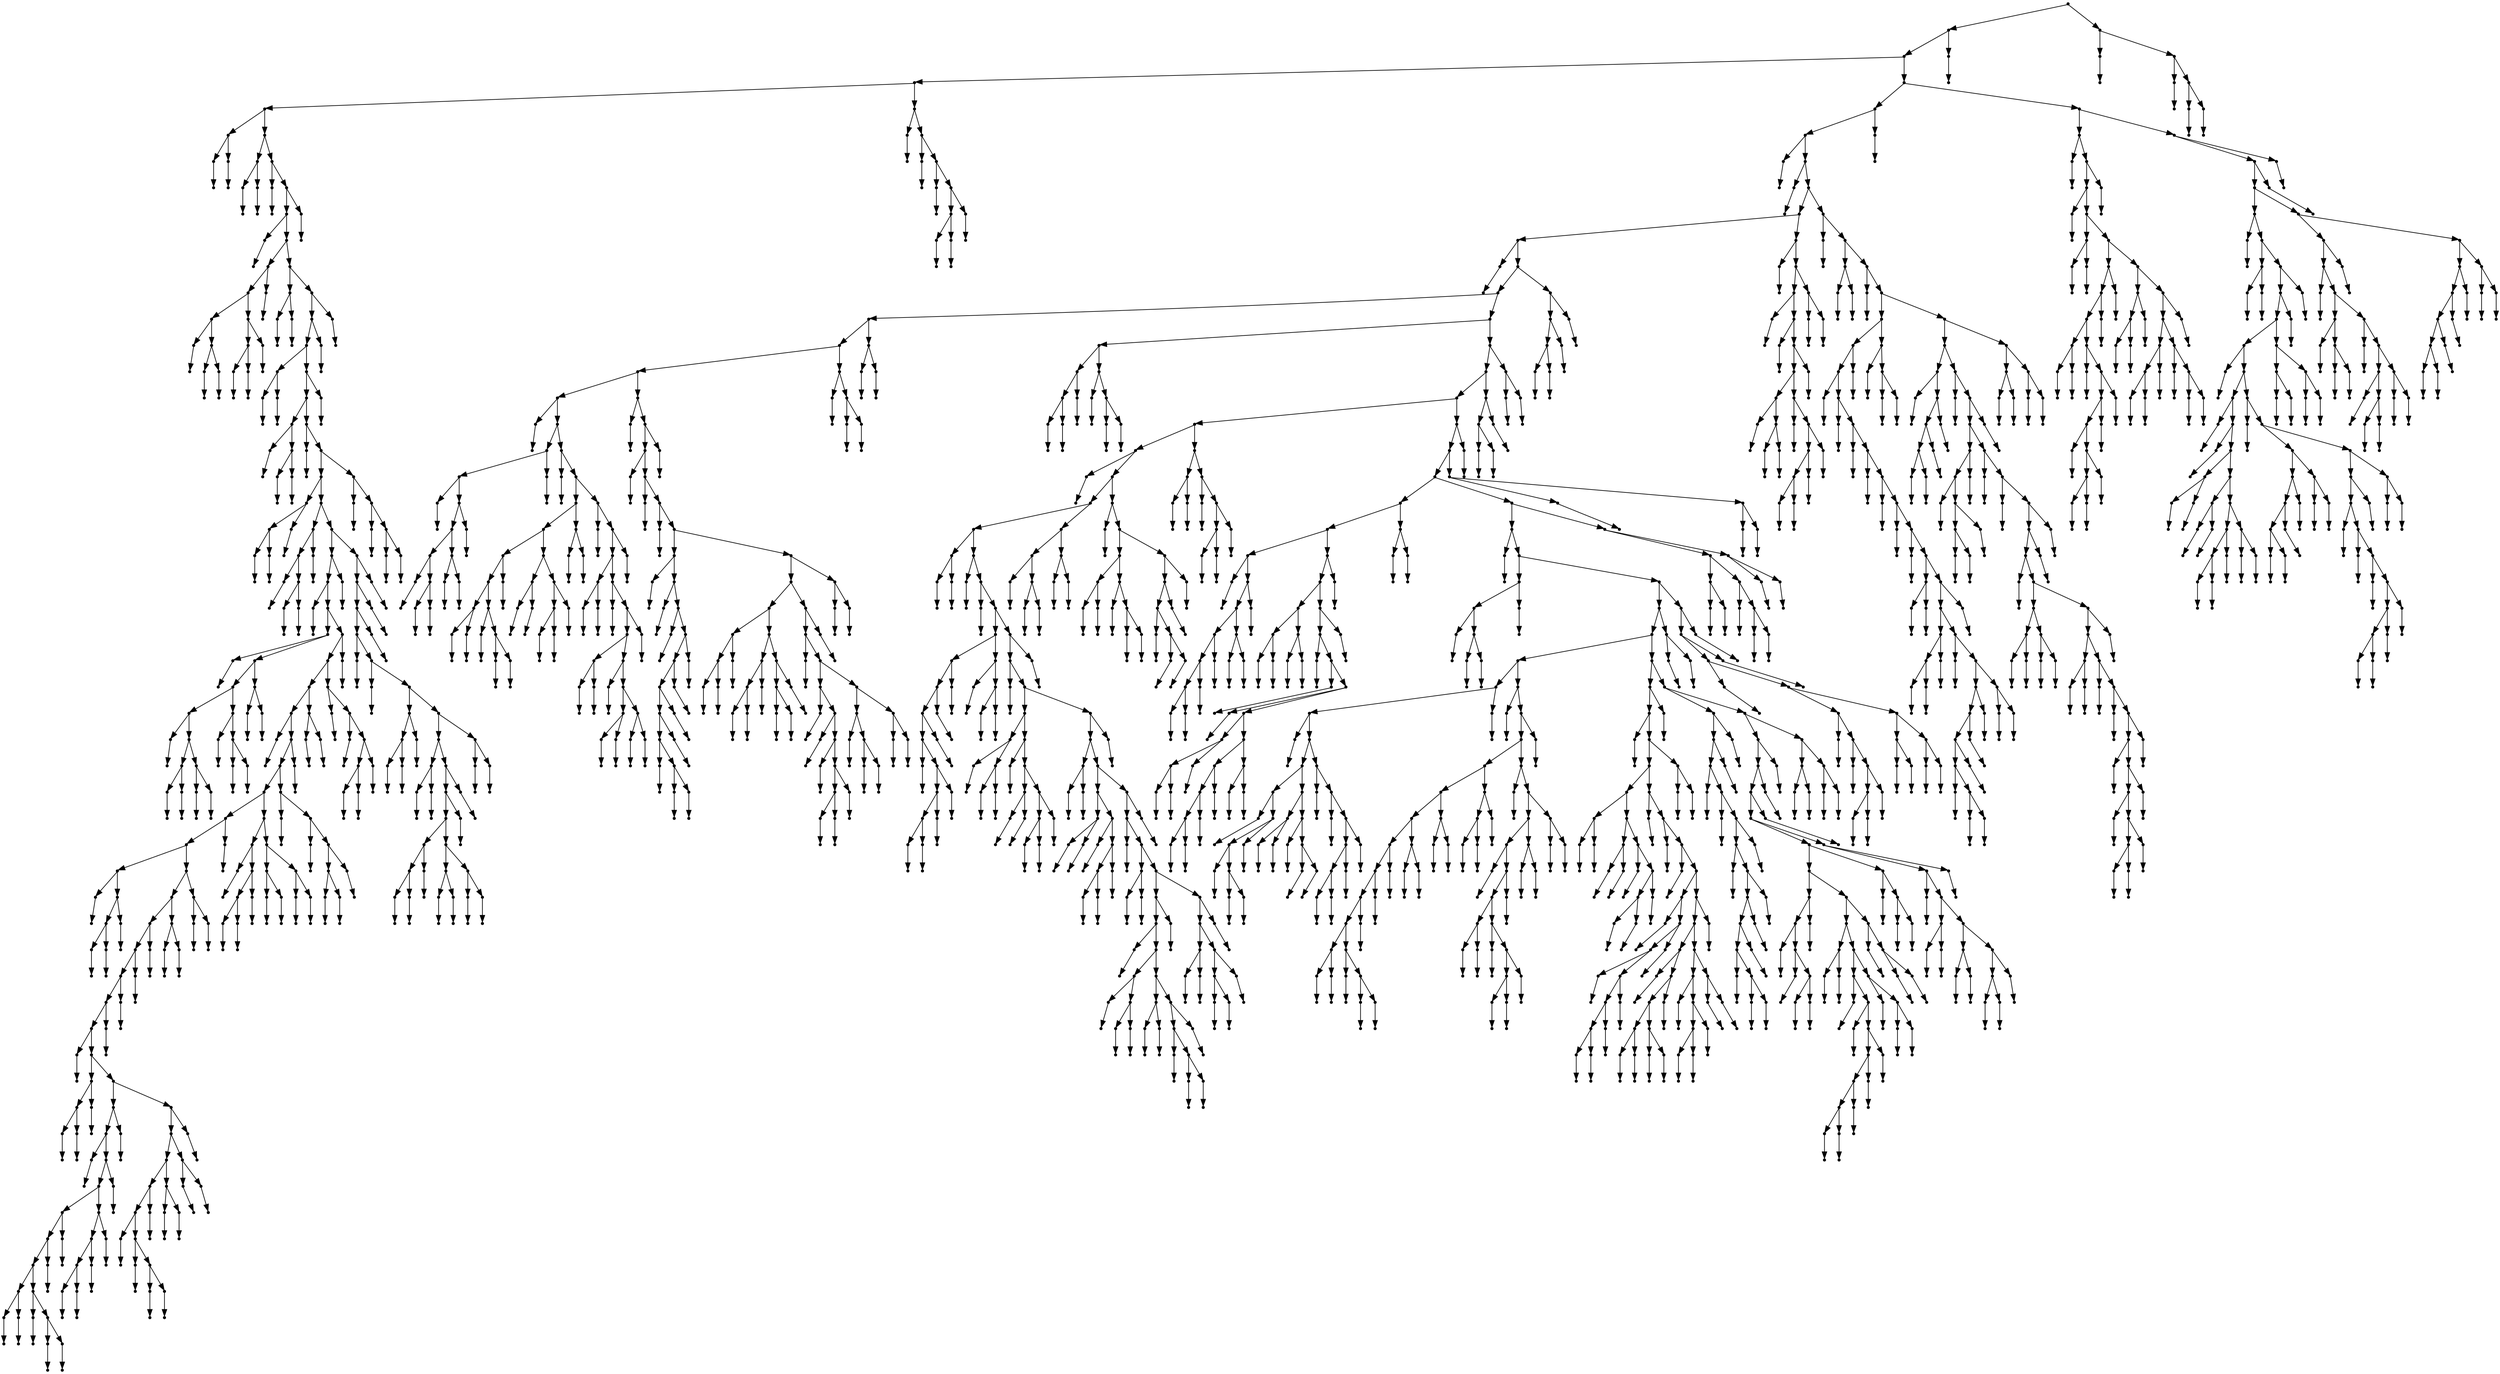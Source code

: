 digraph {
  2038 [shape=point];
  2026 [shape=point];
  2023 [shape=point];
  418 [shape=point];
  400 [shape=point];
  4 [shape=point];
  1 [shape=point];
  0 [shape=point];
  3 [shape=point];
  2 [shape=point];
  399 [shape=point];
  9 [shape=point];
  6 [shape=point];
  5 [shape=point];
  8 [shape=point];
  7 [shape=point];
  398 [shape=point];
  11 [shape=point];
  10 [shape=point];
  397 [shape=point];
  394 [shape=point];
  13 [shape=point];
  12 [shape=point];
  393 [shape=point];
  33 [shape=point];
  30 [shape=point];
  21 [shape=point];
  15 [shape=point];
  14 [shape=point];
  20 [shape=point];
  17 [shape=point];
  16 [shape=point];
  19 [shape=point];
  18 [shape=point];
  29 [shape=point];
  26 [shape=point];
  23 [shape=point];
  22 [shape=point];
  25 [shape=point];
  24 [shape=point];
  28 [shape=point];
  27 [shape=point];
  32 [shape=point];
  31 [shape=point];
  392 [shape=point];
  38 [shape=point];
  35 [shape=point];
  34 [shape=point];
  37 [shape=point];
  36 [shape=point];
  391 [shape=point];
  388 [shape=point];
  385 [shape=point];
  43 [shape=point];
  40 [shape=point];
  39 [shape=point];
  42 [shape=point];
  41 [shape=point];
  384 [shape=point];
  381 [shape=point];
  51 [shape=point];
  45 [shape=point];
  44 [shape=point];
  50 [shape=point];
  47 [shape=point];
  46 [shape=point];
  49 [shape=point];
  48 [shape=point];
  380 [shape=point];
  53 [shape=point];
  52 [shape=point];
  379 [shape=point];
  367 [shape=point];
  61 [shape=point];
  58 [shape=point];
  55 [shape=point];
  54 [shape=point];
  57 [shape=point];
  56 [shape=point];
  60 [shape=point];
  59 [shape=point];
  366 [shape=point];
  72 [shape=point];
  69 [shape=point];
  63 [shape=point];
  62 [shape=point];
  68 [shape=point];
  65 [shape=point];
  64 [shape=point];
  67 [shape=point];
  66 [shape=point];
  71 [shape=point];
  70 [shape=point];
  365 [shape=point];
  302 [shape=point];
  299 [shape=point];
  74 [shape=point];
  73 [shape=point];
  298 [shape=point];
  106 [shape=point];
  76 [shape=point];
  75 [shape=point];
  105 [shape=point];
  99 [shape=point];
  90 [shape=point];
  78 [shape=point];
  77 [shape=point];
  89 [shape=point];
  83 [shape=point];
  80 [shape=point];
  79 [shape=point];
  82 [shape=point];
  81 [shape=point];
  88 [shape=point];
  85 [shape=point];
  84 [shape=point];
  87 [shape=point];
  86 [shape=point];
  98 [shape=point];
  92 [shape=point];
  91 [shape=point];
  97 [shape=point];
  94 [shape=point];
  93 [shape=point];
  96 [shape=point];
  95 [shape=point];
  104 [shape=point];
  101 [shape=point];
  100 [shape=point];
  103 [shape=point];
  102 [shape=point];
  297 [shape=point];
  294 [shape=point];
  279 [shape=point];
  273 [shape=point];
  108 [shape=point];
  107 [shape=point];
  272 [shape=point];
  269 [shape=point];
  254 [shape=point];
  230 [shape=point];
  227 [shape=point];
  119 [shape=point];
  110 [shape=point];
  109 [shape=point];
  118 [shape=point];
  115 [shape=point];
  112 [shape=point];
  111 [shape=point];
  114 [shape=point];
  113 [shape=point];
  117 [shape=point];
  116 [shape=point];
  226 [shape=point];
  220 [shape=point];
  214 [shape=point];
  211 [shape=point];
  208 [shape=point];
  205 [shape=point];
  202 [shape=point];
  121 [shape=point];
  120 [shape=point];
  201 [shape=point];
  129 [shape=point];
  126 [shape=point];
  123 [shape=point];
  122 [shape=point];
  125 [shape=point];
  124 [shape=point];
  128 [shape=point];
  127 [shape=point];
  200 [shape=point];
  170 [shape=point];
  167 [shape=point];
  131 [shape=point];
  130 [shape=point];
  166 [shape=point];
  163 [shape=point];
  151 [shape=point];
  148 [shape=point];
  145 [shape=point];
  136 [shape=point];
  133 [shape=point];
  132 [shape=point];
  135 [shape=point];
  134 [shape=point];
  144 [shape=point];
  138 [shape=point];
  137 [shape=point];
  143 [shape=point];
  140 [shape=point];
  139 [shape=point];
  142 [shape=point];
  141 [shape=point];
  147 [shape=point];
  146 [shape=point];
  150 [shape=point];
  149 [shape=point];
  162 [shape=point];
  159 [shape=point];
  156 [shape=point];
  153 [shape=point];
  152 [shape=point];
  155 [shape=point];
  154 [shape=point];
  158 [shape=point];
  157 [shape=point];
  161 [shape=point];
  160 [shape=point];
  165 [shape=point];
  164 [shape=point];
  169 [shape=point];
  168 [shape=point];
  199 [shape=point];
  196 [shape=point];
  190 [shape=point];
  184 [shape=point];
  181 [shape=point];
  172 [shape=point];
  171 [shape=point];
  180 [shape=point];
  174 [shape=point];
  173 [shape=point];
  179 [shape=point];
  176 [shape=point];
  175 [shape=point];
  178 [shape=point];
  177 [shape=point];
  183 [shape=point];
  182 [shape=point];
  189 [shape=point];
  186 [shape=point];
  185 [shape=point];
  188 [shape=point];
  187 [shape=point];
  195 [shape=point];
  192 [shape=point];
  191 [shape=point];
  194 [shape=point];
  193 [shape=point];
  198 [shape=point];
  197 [shape=point];
  204 [shape=point];
  203 [shape=point];
  207 [shape=point];
  206 [shape=point];
  210 [shape=point];
  209 [shape=point];
  213 [shape=point];
  212 [shape=point];
  219 [shape=point];
  216 [shape=point];
  215 [shape=point];
  218 [shape=point];
  217 [shape=point];
  225 [shape=point];
  222 [shape=point];
  221 [shape=point];
  224 [shape=point];
  223 [shape=point];
  229 [shape=point];
  228 [shape=point];
  253 [shape=point];
  241 [shape=point];
  232 [shape=point];
  231 [shape=point];
  240 [shape=point];
  237 [shape=point];
  234 [shape=point];
  233 [shape=point];
  236 [shape=point];
  235 [shape=point];
  239 [shape=point];
  238 [shape=point];
  252 [shape=point];
  246 [shape=point];
  243 [shape=point];
  242 [shape=point];
  245 [shape=point];
  244 [shape=point];
  251 [shape=point];
  248 [shape=point];
  247 [shape=point];
  250 [shape=point];
  249 [shape=point];
  268 [shape=point];
  256 [shape=point];
  255 [shape=point];
  267 [shape=point];
  258 [shape=point];
  257 [shape=point];
  266 [shape=point];
  263 [shape=point];
  260 [shape=point];
  259 [shape=point];
  262 [shape=point];
  261 [shape=point];
  265 [shape=point];
  264 [shape=point];
  271 [shape=point];
  270 [shape=point];
  278 [shape=point];
  275 [shape=point];
  274 [shape=point];
  277 [shape=point];
  276 [shape=point];
  293 [shape=point];
  281 [shape=point];
  280 [shape=point];
  292 [shape=point];
  283 [shape=point];
  282 [shape=point];
  291 [shape=point];
  288 [shape=point];
  285 [shape=point];
  284 [shape=point];
  287 [shape=point];
  286 [shape=point];
  290 [shape=point];
  289 [shape=point];
  296 [shape=point];
  295 [shape=point];
  301 [shape=point];
  300 [shape=point];
  364 [shape=point];
  361 [shape=point];
  358 [shape=point];
  355 [shape=point];
  304 [shape=point];
  303 [shape=point];
  354 [shape=point];
  306 [shape=point];
  305 [shape=point];
  353 [shape=point];
  314 [shape=point];
  311 [shape=point];
  308 [shape=point];
  307 [shape=point];
  310 [shape=point];
  309 [shape=point];
  313 [shape=point];
  312 [shape=point];
  352 [shape=point];
  346 [shape=point];
  319 [shape=point];
  316 [shape=point];
  315 [shape=point];
  318 [shape=point];
  317 [shape=point];
  345 [shape=point];
  342 [shape=point];
  339 [shape=point];
  327 [shape=point];
  324 [shape=point];
  321 [shape=point];
  320 [shape=point];
  323 [shape=point];
  322 [shape=point];
  326 [shape=point];
  325 [shape=point];
  338 [shape=point];
  332 [shape=point];
  329 [shape=point];
  328 [shape=point];
  331 [shape=point];
  330 [shape=point];
  337 [shape=point];
  334 [shape=point];
  333 [shape=point];
  336 [shape=point];
  335 [shape=point];
  341 [shape=point];
  340 [shape=point];
  344 [shape=point];
  343 [shape=point];
  351 [shape=point];
  348 [shape=point];
  347 [shape=point];
  350 [shape=point];
  349 [shape=point];
  357 [shape=point];
  356 [shape=point];
  360 [shape=point];
  359 [shape=point];
  363 [shape=point];
  362 [shape=point];
  378 [shape=point];
  369 [shape=point];
  368 [shape=point];
  377 [shape=point];
  371 [shape=point];
  370 [shape=point];
  376 [shape=point];
  373 [shape=point];
  372 [shape=point];
  375 [shape=point];
  374 [shape=point];
  383 [shape=point];
  382 [shape=point];
  387 [shape=point];
  386 [shape=point];
  390 [shape=point];
  389 [shape=point];
  396 [shape=point];
  395 [shape=point];
  417 [shape=point];
  402 [shape=point];
  401 [shape=point];
  416 [shape=point];
  404 [shape=point];
  403 [shape=point];
  415 [shape=point];
  406 [shape=point];
  405 [shape=point];
  414 [shape=point];
  411 [shape=point];
  408 [shape=point];
  407 [shape=point];
  410 [shape=point];
  409 [shape=point];
  413 [shape=point];
  412 [shape=point];
  2022 [shape=point];
  1770 [shape=point];
  1767 [shape=point];
  420 [shape=point];
  419 [shape=point];
  1766 [shape=point];
  422 [shape=point];
  421 [shape=point];
  1765 [shape=point];
  1564 [shape=point];
  1522 [shape=point];
  424 [shape=point];
  423 [shape=point];
  1521 [shape=point];
  1509 [shape=point];
  663 [shape=point];
  657 [shape=point];
  648 [shape=point];
  531 [shape=point];
  426 [shape=point];
  425 [shape=point];
  530 [shape=point];
  449 [shape=point];
  446 [shape=point];
  428 [shape=point];
  427 [shape=point];
  445 [shape=point];
  442 [shape=point];
  436 [shape=point];
  430 [shape=point];
  429 [shape=point];
  435 [shape=point];
  432 [shape=point];
  431 [shape=point];
  434 [shape=point];
  433 [shape=point];
  441 [shape=point];
  438 [shape=point];
  437 [shape=point];
  440 [shape=point];
  439 [shape=point];
  444 [shape=point];
  443 [shape=point];
  448 [shape=point];
  447 [shape=point];
  529 [shape=point];
  451 [shape=point];
  450 [shape=point];
  528 [shape=point];
  489 [shape=point];
  483 [shape=point];
  468 [shape=point];
  465 [shape=point];
  456 [shape=point];
  453 [shape=point];
  452 [shape=point];
  455 [shape=point];
  454 [shape=point];
  464 [shape=point];
  458 [shape=point];
  457 [shape=point];
  463 [shape=point];
  460 [shape=point];
  459 [shape=point];
  462 [shape=point];
  461 [shape=point];
  467 [shape=point];
  466 [shape=point];
  482 [shape=point];
  473 [shape=point];
  470 [shape=point];
  469 [shape=point];
  472 [shape=point];
  471 [shape=point];
  481 [shape=point];
  478 [shape=point];
  475 [shape=point];
  474 [shape=point];
  477 [shape=point];
  476 [shape=point];
  480 [shape=point];
  479 [shape=point];
  488 [shape=point];
  485 [shape=point];
  484 [shape=point];
  487 [shape=point];
  486 [shape=point];
  527 [shape=point];
  491 [shape=point];
  490 [shape=point];
  526 [shape=point];
  523 [shape=point];
  496 [shape=point];
  493 [shape=point];
  492 [shape=point];
  495 [shape=point];
  494 [shape=point];
  522 [shape=point];
  498 [shape=point];
  497 [shape=point];
  521 [shape=point];
  518 [shape=point];
  503 [shape=point];
  500 [shape=point];
  499 [shape=point];
  502 [shape=point];
  501 [shape=point];
  517 [shape=point];
  505 [shape=point];
  504 [shape=point];
  516 [shape=point];
  510 [shape=point];
  507 [shape=point];
  506 [shape=point];
  509 [shape=point];
  508 [shape=point];
  515 [shape=point];
  512 [shape=point];
  511 [shape=point];
  514 [shape=point];
  513 [shape=point];
  520 [shape=point];
  519 [shape=point];
  525 [shape=point];
  524 [shape=point];
  647 [shape=point];
  533 [shape=point];
  532 [shape=point];
  646 [shape=point];
  643 [shape=point];
  535 [shape=point];
  534 [shape=point];
  642 [shape=point];
  537 [shape=point];
  536 [shape=point];
  641 [shape=point];
  539 [shape=point];
  538 [shape=point];
  640 [shape=point];
  568 [shape=point];
  541 [shape=point];
  540 [shape=point];
  567 [shape=point];
  543 [shape=point];
  542 [shape=point];
  566 [shape=point];
  545 [shape=point];
  544 [shape=point];
  565 [shape=point];
  562 [shape=point];
  559 [shape=point];
  556 [shape=point];
  553 [shape=point];
  547 [shape=point];
  546 [shape=point];
  552 [shape=point];
  549 [shape=point];
  548 [shape=point];
  551 [shape=point];
  550 [shape=point];
  555 [shape=point];
  554 [shape=point];
  558 [shape=point];
  557 [shape=point];
  561 [shape=point];
  560 [shape=point];
  564 [shape=point];
  563 [shape=point];
  639 [shape=point];
  633 [shape=point];
  594 [shape=point];
  576 [shape=point];
  573 [shape=point];
  570 [shape=point];
  569 [shape=point];
  572 [shape=point];
  571 [shape=point];
  575 [shape=point];
  574 [shape=point];
  593 [shape=point];
  584 [shape=point];
  581 [shape=point];
  578 [shape=point];
  577 [shape=point];
  580 [shape=point];
  579 [shape=point];
  583 [shape=point];
  582 [shape=point];
  592 [shape=point];
  589 [shape=point];
  586 [shape=point];
  585 [shape=point];
  588 [shape=point];
  587 [shape=point];
  591 [shape=point];
  590 [shape=point];
  632 [shape=point];
  629 [shape=point];
  596 [shape=point];
  595 [shape=point];
  628 [shape=point];
  613 [shape=point];
  598 [shape=point];
  597 [shape=point];
  612 [shape=point];
  600 [shape=point];
  599 [shape=point];
  611 [shape=point];
  602 [shape=point];
  601 [shape=point];
  610 [shape=point];
  607 [shape=point];
  604 [shape=point];
  603 [shape=point];
  606 [shape=point];
  605 [shape=point];
  609 [shape=point];
  608 [shape=point];
  627 [shape=point];
  621 [shape=point];
  615 [shape=point];
  614 [shape=point];
  620 [shape=point];
  617 [shape=point];
  616 [shape=point];
  619 [shape=point];
  618 [shape=point];
  626 [shape=point];
  623 [shape=point];
  622 [shape=point];
  625 [shape=point];
  624 [shape=point];
  631 [shape=point];
  630 [shape=point];
  638 [shape=point];
  635 [shape=point];
  634 [shape=point];
  637 [shape=point];
  636 [shape=point];
  645 [shape=point];
  644 [shape=point];
  656 [shape=point];
  650 [shape=point];
  649 [shape=point];
  655 [shape=point];
  652 [shape=point];
  651 [shape=point];
  654 [shape=point];
  653 [shape=point];
  662 [shape=point];
  659 [shape=point];
  658 [shape=point];
  661 [shape=point];
  660 [shape=point];
  1508 [shape=point];
  680 [shape=point];
  671 [shape=point];
  668 [shape=point];
  665 [shape=point];
  664 [shape=point];
  667 [shape=point];
  666 [shape=point];
  670 [shape=point];
  669 [shape=point];
  679 [shape=point];
  673 [shape=point];
  672 [shape=point];
  678 [shape=point];
  675 [shape=point];
  674 [shape=point];
  677 [shape=point];
  676 [shape=point];
  1507 [shape=point];
  1501 [shape=point];
  1492 [shape=point];
  916 [shape=point];
  898 [shape=point];
  682 [shape=point];
  681 [shape=point];
  897 [shape=point];
  864 [shape=point];
  849 [shape=point];
  687 [shape=point];
  684 [shape=point];
  683 [shape=point];
  686 [shape=point];
  685 [shape=point];
  848 [shape=point];
  689 [shape=point];
  688 [shape=point];
  847 [shape=point];
  691 [shape=point];
  690 [shape=point];
  846 [shape=point];
  723 [shape=point];
  714 [shape=point];
  711 [shape=point];
  708 [shape=point];
  705 [shape=point];
  693 [shape=point];
  692 [shape=point];
  704 [shape=point];
  701 [shape=point];
  698 [shape=point];
  695 [shape=point];
  694 [shape=point];
  697 [shape=point];
  696 [shape=point];
  700 [shape=point];
  699 [shape=point];
  703 [shape=point];
  702 [shape=point];
  707 [shape=point];
  706 [shape=point];
  710 [shape=point];
  709 [shape=point];
  713 [shape=point];
  712 [shape=point];
  722 [shape=point];
  716 [shape=point];
  715 [shape=point];
  721 [shape=point];
  718 [shape=point];
  717 [shape=point];
  720 [shape=point];
  719 [shape=point];
  845 [shape=point];
  842 [shape=point];
  725 [shape=point];
  724 [shape=point];
  841 [shape=point];
  751 [shape=point];
  733 [shape=point];
  727 [shape=point];
  726 [shape=point];
  732 [shape=point];
  729 [shape=point];
  728 [shape=point];
  731 [shape=point];
  730 [shape=point];
  750 [shape=point];
  735 [shape=point];
  734 [shape=point];
  749 [shape=point];
  740 [shape=point];
  737 [shape=point];
  736 [shape=point];
  739 [shape=point];
  738 [shape=point];
  748 [shape=point];
  745 [shape=point];
  742 [shape=point];
  741 [shape=point];
  744 [shape=point];
  743 [shape=point];
  747 [shape=point];
  746 [shape=point];
  840 [shape=point];
  837 [shape=point];
  756 [shape=point];
  753 [shape=point];
  752 [shape=point];
  755 [shape=point];
  754 [shape=point];
  836 [shape=point];
  773 [shape=point];
  761 [shape=point];
  758 [shape=point];
  757 [shape=point];
  760 [shape=point];
  759 [shape=point];
  772 [shape=point];
  763 [shape=point];
  762 [shape=point];
  771 [shape=point];
  768 [shape=point];
  765 [shape=point];
  764 [shape=point];
  767 [shape=point];
  766 [shape=point];
  770 [shape=point];
  769 [shape=point];
  835 [shape=point];
  832 [shape=point];
  775 [shape=point];
  774 [shape=point];
  831 [shape=point];
  780 [shape=point];
  777 [shape=point];
  776 [shape=point];
  779 [shape=point];
  778 [shape=point];
  830 [shape=point];
  812 [shape=point];
  809 [shape=point];
  782 [shape=point];
  781 [shape=point];
  808 [shape=point];
  790 [shape=point];
  784 [shape=point];
  783 [shape=point];
  789 [shape=point];
  786 [shape=point];
  785 [shape=point];
  788 [shape=point];
  787 [shape=point];
  807 [shape=point];
  795 [shape=point];
  792 [shape=point];
  791 [shape=point];
  794 [shape=point];
  793 [shape=point];
  806 [shape=point];
  803 [shape=point];
  797 [shape=point];
  796 [shape=point];
  802 [shape=point];
  799 [shape=point];
  798 [shape=point];
  801 [shape=point];
  800 [shape=point];
  805 [shape=point];
  804 [shape=point];
  811 [shape=point];
  810 [shape=point];
  829 [shape=point];
  826 [shape=point];
  817 [shape=point];
  814 [shape=point];
  813 [shape=point];
  816 [shape=point];
  815 [shape=point];
  825 [shape=point];
  822 [shape=point];
  819 [shape=point];
  818 [shape=point];
  821 [shape=point];
  820 [shape=point];
  824 [shape=point];
  823 [shape=point];
  828 [shape=point];
  827 [shape=point];
  834 [shape=point];
  833 [shape=point];
  839 [shape=point];
  838 [shape=point];
  844 [shape=point];
  843 [shape=point];
  863 [shape=point];
  857 [shape=point];
  851 [shape=point];
  850 [shape=point];
  856 [shape=point];
  853 [shape=point];
  852 [shape=point];
  855 [shape=point];
  854 [shape=point];
  862 [shape=point];
  859 [shape=point];
  858 [shape=point];
  861 [shape=point];
  860 [shape=point];
  896 [shape=point];
  866 [shape=point];
  865 [shape=point];
  895 [shape=point];
  880 [shape=point];
  871 [shape=point];
  868 [shape=point];
  867 [shape=point];
  870 [shape=point];
  869 [shape=point];
  879 [shape=point];
  873 [shape=point];
  872 [shape=point];
  878 [shape=point];
  875 [shape=point];
  874 [shape=point];
  877 [shape=point];
  876 [shape=point];
  894 [shape=point];
  891 [shape=point];
  888 [shape=point];
  882 [shape=point];
  881 [shape=point];
  887 [shape=point];
  884 [shape=point];
  883 [shape=point];
  886 [shape=point];
  885 [shape=point];
  890 [shape=point];
  889 [shape=point];
  893 [shape=point];
  892 [shape=point];
  915 [shape=point];
  903 [shape=point];
  900 [shape=point];
  899 [shape=point];
  902 [shape=point];
  901 [shape=point];
  914 [shape=point];
  905 [shape=point];
  904 [shape=point];
  913 [shape=point];
  910 [shape=point];
  907 [shape=point];
  906 [shape=point];
  909 [shape=point];
  908 [shape=point];
  912 [shape=point];
  911 [shape=point];
  1491 [shape=point];
  1488 [shape=point];
  1479 [shape=point];
  999 [shape=point];
  993 [shape=point];
  939 [shape=point];
  918 [shape=point];
  917 [shape=point];
  938 [shape=point];
  935 [shape=point];
  929 [shape=point];
  926 [shape=point];
  923 [shape=point];
  920 [shape=point];
  919 [shape=point];
  922 [shape=point];
  921 [shape=point];
  925 [shape=point];
  924 [shape=point];
  928 [shape=point];
  927 [shape=point];
  934 [shape=point];
  931 [shape=point];
  930 [shape=point];
  933 [shape=point];
  932 [shape=point];
  937 [shape=point];
  936 [shape=point];
  992 [shape=point];
  989 [shape=point];
  950 [shape=point];
  944 [shape=point];
  941 [shape=point];
  940 [shape=point];
  943 [shape=point];
  942 [shape=point];
  949 [shape=point];
  946 [shape=point];
  945 [shape=point];
  948 [shape=point];
  947 [shape=point];
  988 [shape=point];
  985 [shape=point];
  952 [shape=point];
  951 [shape=point];
  984 [shape=point];
  954 [shape=point];
  953 [shape=point];
  983 [shape=point];
  956 [shape=point];
  955 [shape=point];
  982 [shape=point];
  964 [shape=point];
  961 [shape=point];
  958 [shape=point];
  957 [shape=point];
  960 [shape=point];
  959 [shape=point];
  963 [shape=point];
  962 [shape=point];
  981 [shape=point];
  975 [shape=point];
  972 [shape=point];
  969 [shape=point];
  966 [shape=point];
  965 [shape=point];
  968 [shape=point];
  967 [shape=point];
  971 [shape=point];
  970 [shape=point];
  974 [shape=point];
  973 [shape=point];
  980 [shape=point];
  977 [shape=point];
  976 [shape=point];
  979 [shape=point];
  978 [shape=point];
  987 [shape=point];
  986 [shape=point];
  991 [shape=point];
  990 [shape=point];
  998 [shape=point];
  995 [shape=point];
  994 [shape=point];
  997 [shape=point];
  996 [shape=point];
  1478 [shape=point];
  1457 [shape=point];
  1001 [shape=point];
  1000 [shape=point];
  1456 [shape=point];
  1012 [shape=point];
  1009 [shape=point];
  1003 [shape=point];
  1002 [shape=point];
  1008 [shape=point];
  1005 [shape=point];
  1004 [shape=point];
  1007 [shape=point];
  1006 [shape=point];
  1011 [shape=point];
  1010 [shape=point];
  1455 [shape=point];
  1419 [shape=point];
  1413 [shape=point];
  1155 [shape=point];
  1065 [shape=point];
  1062 [shape=point];
  1014 [shape=point];
  1013 [shape=point];
  1061 [shape=point];
  1043 [shape=point];
  1028 [shape=point];
  1016 [shape=point];
  1015 [shape=point];
  1027 [shape=point];
  1024 [shape=point];
  1018 [shape=point];
  1017 [shape=point];
  1023 [shape=point];
  1020 [shape=point];
  1019 [shape=point];
  1022 [shape=point];
  1021 [shape=point];
  1026 [shape=point];
  1025 [shape=point];
  1042 [shape=point];
  1033 [shape=point];
  1030 [shape=point];
  1029 [shape=point];
  1032 [shape=point];
  1031 [shape=point];
  1041 [shape=point];
  1035 [shape=point];
  1034 [shape=point];
  1040 [shape=point];
  1037 [shape=point];
  1036 [shape=point];
  1039 [shape=point];
  1038 [shape=point];
  1060 [shape=point];
  1045 [shape=point];
  1044 [shape=point];
  1059 [shape=point];
  1047 [shape=point];
  1046 [shape=point];
  1058 [shape=point];
  1055 [shape=point];
  1052 [shape=point];
  1049 [shape=point];
  1048 [shape=point];
  1051 [shape=point];
  1050 [shape=point];
  1054 [shape=point];
  1053 [shape=point];
  1057 [shape=point];
  1056 [shape=point];
  1064 [shape=point];
  1063 [shape=point];
  1154 [shape=point];
  1067 [shape=point];
  1066 [shape=point];
  1153 [shape=point];
  1150 [shape=point];
  1111 [shape=point];
  1102 [shape=point];
  1096 [shape=point];
  1090 [shape=point];
  1087 [shape=point];
  1084 [shape=point];
  1081 [shape=point];
  1072 [shape=point];
  1069 [shape=point];
  1068 [shape=point];
  1071 [shape=point];
  1070 [shape=point];
  1080 [shape=point];
  1074 [shape=point];
  1073 [shape=point];
  1079 [shape=point];
  1076 [shape=point];
  1075 [shape=point];
  1078 [shape=point];
  1077 [shape=point];
  1083 [shape=point];
  1082 [shape=point];
  1086 [shape=point];
  1085 [shape=point];
  1089 [shape=point];
  1088 [shape=point];
  1095 [shape=point];
  1092 [shape=point];
  1091 [shape=point];
  1094 [shape=point];
  1093 [shape=point];
  1101 [shape=point];
  1098 [shape=point];
  1097 [shape=point];
  1100 [shape=point];
  1099 [shape=point];
  1110 [shape=point];
  1107 [shape=point];
  1104 [shape=point];
  1103 [shape=point];
  1106 [shape=point];
  1105 [shape=point];
  1109 [shape=point];
  1108 [shape=point];
  1149 [shape=point];
  1113 [shape=point];
  1112 [shape=point];
  1148 [shape=point];
  1142 [shape=point];
  1136 [shape=point];
  1115 [shape=point];
  1114 [shape=point];
  1135 [shape=point];
  1132 [shape=point];
  1120 [shape=point];
  1117 [shape=point];
  1116 [shape=point];
  1119 [shape=point];
  1118 [shape=point];
  1131 [shape=point];
  1122 [shape=point];
  1121 [shape=point];
  1130 [shape=point];
  1127 [shape=point];
  1124 [shape=point];
  1123 [shape=point];
  1126 [shape=point];
  1125 [shape=point];
  1129 [shape=point];
  1128 [shape=point];
  1134 [shape=point];
  1133 [shape=point];
  1141 [shape=point];
  1138 [shape=point];
  1137 [shape=point];
  1140 [shape=point];
  1139 [shape=point];
  1147 [shape=point];
  1144 [shape=point];
  1143 [shape=point];
  1146 [shape=point];
  1145 [shape=point];
  1152 [shape=point];
  1151 [shape=point];
  1412 [shape=point];
  1259 [shape=point];
  1256 [shape=point];
  1157 [shape=point];
  1156 [shape=point];
  1255 [shape=point];
  1249 [shape=point];
  1180 [shape=point];
  1162 [shape=point];
  1159 [shape=point];
  1158 [shape=point];
  1161 [shape=point];
  1160 [shape=point];
  1179 [shape=point];
  1167 [shape=point];
  1164 [shape=point];
  1163 [shape=point];
  1166 [shape=point];
  1165 [shape=point];
  1178 [shape=point];
  1169 [shape=point];
  1168 [shape=point];
  1177 [shape=point];
  1174 [shape=point];
  1171 [shape=point];
  1170 [shape=point];
  1173 [shape=point];
  1172 [shape=point];
  1176 [shape=point];
  1175 [shape=point];
  1248 [shape=point];
  1182 [shape=point];
  1181 [shape=point];
  1247 [shape=point];
  1184 [shape=point];
  1183 [shape=point];
  1246 [shape=point];
  1186 [shape=point];
  1185 [shape=point];
  1245 [shape=point];
  1206 [shape=point];
  1188 [shape=point];
  1187 [shape=point];
  1205 [shape=point];
  1202 [shape=point];
  1190 [shape=point];
  1189 [shape=point];
  1201 [shape=point];
  1198 [shape=point];
  1195 [shape=point];
  1192 [shape=point];
  1191 [shape=point];
  1194 [shape=point];
  1193 [shape=point];
  1197 [shape=point];
  1196 [shape=point];
  1200 [shape=point];
  1199 [shape=point];
  1204 [shape=point];
  1203 [shape=point];
  1244 [shape=point];
  1241 [shape=point];
  1223 [shape=point];
  1208 [shape=point];
  1207 [shape=point];
  1222 [shape=point];
  1219 [shape=point];
  1213 [shape=point];
  1210 [shape=point];
  1209 [shape=point];
  1212 [shape=point];
  1211 [shape=point];
  1218 [shape=point];
  1215 [shape=point];
  1214 [shape=point];
  1217 [shape=point];
  1216 [shape=point];
  1221 [shape=point];
  1220 [shape=point];
  1240 [shape=point];
  1234 [shape=point];
  1225 [shape=point];
  1224 [shape=point];
  1233 [shape=point];
  1230 [shape=point];
  1227 [shape=point];
  1226 [shape=point];
  1229 [shape=point];
  1228 [shape=point];
  1232 [shape=point];
  1231 [shape=point];
  1239 [shape=point];
  1236 [shape=point];
  1235 [shape=point];
  1238 [shape=point];
  1237 [shape=point];
  1243 [shape=point];
  1242 [shape=point];
  1254 [shape=point];
  1251 [shape=point];
  1250 [shape=point];
  1253 [shape=point];
  1252 [shape=point];
  1258 [shape=point];
  1257 [shape=point];
  1411 [shape=point];
  1294 [shape=point];
  1291 [shape=point];
  1288 [shape=point];
  1261 [shape=point];
  1260 [shape=point];
  1287 [shape=point];
  1263 [shape=point];
  1262 [shape=point];
  1286 [shape=point];
  1283 [shape=point];
  1265 [shape=point];
  1264 [shape=point];
  1282 [shape=point];
  1279 [shape=point];
  1276 [shape=point];
  1273 [shape=point];
  1267 [shape=point];
  1266 [shape=point];
  1272 [shape=point];
  1269 [shape=point];
  1268 [shape=point];
  1271 [shape=point];
  1270 [shape=point];
  1275 [shape=point];
  1274 [shape=point];
  1278 [shape=point];
  1277 [shape=point];
  1281 [shape=point];
  1280 [shape=point];
  1285 [shape=point];
  1284 [shape=point];
  1290 [shape=point];
  1289 [shape=point];
  1293 [shape=point];
  1292 [shape=point];
  1410 [shape=point];
  1398 [shape=point];
  1395 [shape=point];
  1392 [shape=point];
  1389 [shape=point];
  1362 [shape=point];
  1353 [shape=point];
  1308 [shape=point];
  1305 [shape=point];
  1296 [shape=point];
  1295 [shape=point];
  1304 [shape=point];
  1298 [shape=point];
  1297 [shape=point];
  1303 [shape=point];
  1300 [shape=point];
  1299 [shape=point];
  1302 [shape=point];
  1301 [shape=point];
  1307 [shape=point];
  1306 [shape=point];
  1352 [shape=point];
  1343 [shape=point];
  1313 [shape=point];
  1310 [shape=point];
  1309 [shape=point];
  1312 [shape=point];
  1311 [shape=point];
  1342 [shape=point];
  1333 [shape=point];
  1315 [shape=point];
  1314 [shape=point];
  1332 [shape=point];
  1317 [shape=point];
  1316 [shape=point];
  1331 [shape=point];
  1328 [shape=point];
  1325 [shape=point];
  1322 [shape=point];
  1319 [shape=point];
  1318 [shape=point];
  1321 [shape=point];
  1320 [shape=point];
  1324 [shape=point];
  1323 [shape=point];
  1327 [shape=point];
  1326 [shape=point];
  1330 [shape=point];
  1329 [shape=point];
  1341 [shape=point];
  1335 [shape=point];
  1334 [shape=point];
  1340 [shape=point];
  1337 [shape=point];
  1336 [shape=point];
  1339 [shape=point];
  1338 [shape=point];
  1351 [shape=point];
  1345 [shape=point];
  1344 [shape=point];
  1350 [shape=point];
  1347 [shape=point];
  1346 [shape=point];
  1349 [shape=point];
  1348 [shape=point];
  1361 [shape=point];
  1355 [shape=point];
  1354 [shape=point];
  1360 [shape=point];
  1357 [shape=point];
  1356 [shape=point];
  1359 [shape=point];
  1358 [shape=point];
  1388 [shape=point];
  1385 [shape=point];
  1364 [shape=point];
  1363 [shape=point];
  1384 [shape=point];
  1369 [shape=point];
  1366 [shape=point];
  1365 [shape=point];
  1368 [shape=point];
  1367 [shape=point];
  1383 [shape=point];
  1374 [shape=point];
  1371 [shape=point];
  1370 [shape=point];
  1373 [shape=point];
  1372 [shape=point];
  1382 [shape=point];
  1379 [shape=point];
  1376 [shape=point];
  1375 [shape=point];
  1378 [shape=point];
  1377 [shape=point];
  1381 [shape=point];
  1380 [shape=point];
  1387 [shape=point];
  1386 [shape=point];
  1391 [shape=point];
  1390 [shape=point];
  1394 [shape=point];
  1393 [shape=point];
  1397 [shape=point];
  1396 [shape=point];
  1409 [shape=point];
  1403 [shape=point];
  1400 [shape=point];
  1399 [shape=point];
  1402 [shape=point];
  1401 [shape=point];
  1408 [shape=point];
  1405 [shape=point];
  1404 [shape=point];
  1407 [shape=point];
  1406 [shape=point];
  1418 [shape=point];
  1415 [shape=point];
  1414 [shape=point];
  1417 [shape=point];
  1416 [shape=point];
  1454 [shape=point];
  1451 [shape=point];
  1448 [shape=point];
  1421 [shape=point];
  1420 [shape=point];
  1447 [shape=point];
  1435 [shape=point];
  1423 [shape=point];
  1422 [shape=point];
  1434 [shape=point];
  1425 [shape=point];
  1424 [shape=point];
  1433 [shape=point];
  1430 [shape=point];
  1427 [shape=point];
  1426 [shape=point];
  1429 [shape=point];
  1428 [shape=point];
  1432 [shape=point];
  1431 [shape=point];
  1446 [shape=point];
  1440 [shape=point];
  1437 [shape=point];
  1436 [shape=point];
  1439 [shape=point];
  1438 [shape=point];
  1445 [shape=point];
  1442 [shape=point];
  1441 [shape=point];
  1444 [shape=point];
  1443 [shape=point];
  1450 [shape=point];
  1449 [shape=point];
  1453 [shape=point];
  1452 [shape=point];
  1477 [shape=point];
  1471 [shape=point];
  1462 [shape=point];
  1459 [shape=point];
  1458 [shape=point];
  1461 [shape=point];
  1460 [shape=point];
  1470 [shape=point];
  1464 [shape=point];
  1463 [shape=point];
  1469 [shape=point];
  1466 [shape=point];
  1465 [shape=point];
  1468 [shape=point];
  1467 [shape=point];
  1476 [shape=point];
  1473 [shape=point];
  1472 [shape=point];
  1475 [shape=point];
  1474 [shape=point];
  1487 [shape=point];
  1481 [shape=point];
  1480 [shape=point];
  1486 [shape=point];
  1483 [shape=point];
  1482 [shape=point];
  1485 [shape=point];
  1484 [shape=point];
  1490 [shape=point];
  1489 [shape=point];
  1500 [shape=point];
  1497 [shape=point];
  1494 [shape=point];
  1493 [shape=point];
  1496 [shape=point];
  1495 [shape=point];
  1499 [shape=point];
  1498 [shape=point];
  1506 [shape=point];
  1503 [shape=point];
  1502 [shape=point];
  1505 [shape=point];
  1504 [shape=point];
  1520 [shape=point];
  1517 [shape=point];
  1514 [shape=point];
  1511 [shape=point];
  1510 [shape=point];
  1513 [shape=point];
  1512 [shape=point];
  1516 [shape=point];
  1515 [shape=point];
  1519 [shape=point];
  1518 [shape=point];
  1563 [shape=point];
  1524 [shape=point];
  1523 [shape=point];
  1562 [shape=point];
  1556 [shape=point];
  1526 [shape=point];
  1525 [shape=point];
  1555 [shape=point];
  1528 [shape=point];
  1527 [shape=point];
  1554 [shape=point];
  1551 [shape=point];
  1536 [shape=point];
  1530 [shape=point];
  1529 [shape=point];
  1535 [shape=point];
  1532 [shape=point];
  1531 [shape=point];
  1534 [shape=point];
  1533 [shape=point];
  1550 [shape=point];
  1538 [shape=point];
  1537 [shape=point];
  1549 [shape=point];
  1546 [shape=point];
  1543 [shape=point];
  1540 [shape=point];
  1539 [shape=point];
  1542 [shape=point];
  1541 [shape=point];
  1545 [shape=point];
  1544 [shape=point];
  1548 [shape=point];
  1547 [shape=point];
  1553 [shape=point];
  1552 [shape=point];
  1561 [shape=point];
  1558 [shape=point];
  1557 [shape=point];
  1560 [shape=point];
  1559 [shape=point];
  1764 [shape=point];
  1566 [shape=point];
  1565 [shape=point];
  1763 [shape=point];
  1571 [shape=point];
  1568 [shape=point];
  1567 [shape=point];
  1570 [shape=point];
  1569 [shape=point];
  1762 [shape=point];
  1573 [shape=point];
  1572 [shape=point];
  1761 [shape=point];
  1650 [shape=point];
  1641 [shape=point];
  1638 [shape=point];
  1575 [shape=point];
  1574 [shape=point];
  1637 [shape=point];
  1577 [shape=point];
  1576 [shape=point];
  1636 [shape=point];
  1579 [shape=point];
  1578 [shape=point];
  1635 [shape=point];
  1581 [shape=point];
  1580 [shape=point];
  1634 [shape=point];
  1583 [shape=point];
  1582 [shape=point];
  1633 [shape=point];
  1585 [shape=point];
  1584 [shape=point];
  1632 [shape=point];
  1587 [shape=point];
  1586 [shape=point];
  1631 [shape=point];
  1592 [shape=point];
  1589 [shape=point];
  1588 [shape=point];
  1591 [shape=point];
  1590 [shape=point];
  1630 [shape=point];
  1627 [shape=point];
  1600 [shape=point];
  1597 [shape=point];
  1594 [shape=point];
  1593 [shape=point];
  1596 [shape=point];
  1595 [shape=point];
  1599 [shape=point];
  1598 [shape=point];
  1626 [shape=point];
  1602 [shape=point];
  1601 [shape=point];
  1625 [shape=point];
  1619 [shape=point];
  1616 [shape=point];
  1613 [shape=point];
  1610 [shape=point];
  1604 [shape=point];
  1603 [shape=point];
  1609 [shape=point];
  1606 [shape=point];
  1605 [shape=point];
  1608 [shape=point];
  1607 [shape=point];
  1612 [shape=point];
  1611 [shape=point];
  1615 [shape=point];
  1614 [shape=point];
  1618 [shape=point];
  1617 [shape=point];
  1624 [shape=point];
  1621 [shape=point];
  1620 [shape=point];
  1623 [shape=point];
  1622 [shape=point];
  1629 [shape=point];
  1628 [shape=point];
  1640 [shape=point];
  1639 [shape=point];
  1649 [shape=point];
  1643 [shape=point];
  1642 [shape=point];
  1648 [shape=point];
  1645 [shape=point];
  1644 [shape=point];
  1647 [shape=point];
  1646 [shape=point];
  1760 [shape=point];
  1748 [shape=point];
  1664 [shape=point];
  1652 [shape=point];
  1651 [shape=point];
  1663 [shape=point];
  1660 [shape=point];
  1657 [shape=point];
  1654 [shape=point];
  1653 [shape=point];
  1656 [shape=point];
  1655 [shape=point];
  1659 [shape=point];
  1658 [shape=point];
  1662 [shape=point];
  1661 [shape=point];
  1747 [shape=point];
  1666 [shape=point];
  1665 [shape=point];
  1746 [shape=point];
  1743 [shape=point];
  1680 [shape=point];
  1677 [shape=point];
  1668 [shape=point];
  1667 [shape=point];
  1676 [shape=point];
  1673 [shape=point];
  1670 [shape=point];
  1669 [shape=point];
  1672 [shape=point];
  1671 [shape=point];
  1675 [shape=point];
  1674 [shape=point];
  1679 [shape=point];
  1678 [shape=point];
  1742 [shape=point];
  1682 [shape=point];
  1681 [shape=point];
  1741 [shape=point];
  1684 [shape=point];
  1683 [shape=point];
  1740 [shape=point];
  1737 [shape=point];
  1734 [shape=point];
  1686 [shape=point];
  1685 [shape=point];
  1733 [shape=point];
  1697 [shape=point];
  1691 [shape=point];
  1688 [shape=point];
  1687 [shape=point];
  1690 [shape=point];
  1689 [shape=point];
  1696 [shape=point];
  1693 [shape=point];
  1692 [shape=point];
  1695 [shape=point];
  1694 [shape=point];
  1732 [shape=point];
  1729 [shape=point];
  1702 [shape=point];
  1699 [shape=point];
  1698 [shape=point];
  1701 [shape=point];
  1700 [shape=point];
  1728 [shape=point];
  1704 [shape=point];
  1703 [shape=point];
  1727 [shape=point];
  1706 [shape=point];
  1705 [shape=point];
  1726 [shape=point];
  1723 [shape=point];
  1708 [shape=point];
  1707 [shape=point];
  1722 [shape=point];
  1719 [shape=point];
  1710 [shape=point];
  1709 [shape=point];
  1718 [shape=point];
  1715 [shape=point];
  1712 [shape=point];
  1711 [shape=point];
  1714 [shape=point];
  1713 [shape=point];
  1717 [shape=point];
  1716 [shape=point];
  1721 [shape=point];
  1720 [shape=point];
  1725 [shape=point];
  1724 [shape=point];
  1731 [shape=point];
  1730 [shape=point];
  1736 [shape=point];
  1735 [shape=point];
  1739 [shape=point];
  1738 [shape=point];
  1745 [shape=point];
  1744 [shape=point];
  1759 [shape=point];
  1753 [shape=point];
  1750 [shape=point];
  1749 [shape=point];
  1752 [shape=point];
  1751 [shape=point];
  1758 [shape=point];
  1755 [shape=point];
  1754 [shape=point];
  1757 [shape=point];
  1756 [shape=point];
  1769 [shape=point];
  1768 [shape=point];
  2021 [shape=point];
  1847 [shape=point];
  1772 [shape=point];
  1771 [shape=point];
  1846 [shape=point];
  1843 [shape=point];
  1774 [shape=point];
  1773 [shape=point];
  1842 [shape=point];
  1779 [shape=point];
  1776 [shape=point];
  1775 [shape=point];
  1778 [shape=point];
  1777 [shape=point];
  1841 [shape=point];
  1811 [shape=point];
  1808 [shape=point];
  1805 [shape=point];
  1784 [shape=point];
  1781 [shape=point];
  1780 [shape=point];
  1783 [shape=point];
  1782 [shape=point];
  1804 [shape=point];
  1786 [shape=point];
  1785 [shape=point];
  1803 [shape=point];
  1800 [shape=point];
  1797 [shape=point];
  1788 [shape=point];
  1787 [shape=point];
  1796 [shape=point];
  1793 [shape=point];
  1790 [shape=point];
  1789 [shape=point];
  1792 [shape=point];
  1791 [shape=point];
  1795 [shape=point];
  1794 [shape=point];
  1799 [shape=point];
  1798 [shape=point];
  1802 [shape=point];
  1801 [shape=point];
  1807 [shape=point];
  1806 [shape=point];
  1810 [shape=point];
  1809 [shape=point];
  1840 [shape=point];
  1819 [shape=point];
  1816 [shape=point];
  1813 [shape=point];
  1812 [shape=point];
  1815 [shape=point];
  1814 [shape=point];
  1818 [shape=point];
  1817 [shape=point];
  1839 [shape=point];
  1836 [shape=point];
  1827 [shape=point];
  1824 [shape=point];
  1821 [shape=point];
  1820 [shape=point];
  1823 [shape=point];
  1822 [shape=point];
  1826 [shape=point];
  1825 [shape=point];
  1835 [shape=point];
  1829 [shape=point];
  1828 [shape=point];
  1834 [shape=point];
  1831 [shape=point];
  1830 [shape=point];
  1833 [shape=point];
  1832 [shape=point];
  1838 [shape=point];
  1837 [shape=point];
  1845 [shape=point];
  1844 [shape=point];
  2020 [shape=point];
  2017 [shape=point];
  2014 [shape=point];
  1960 [shape=point];
  1849 [shape=point];
  1848 [shape=point];
  1959 [shape=point];
  1854 [shape=point];
  1851 [shape=point];
  1850 [shape=point];
  1853 [shape=point];
  1852 [shape=point];
  1958 [shape=point];
  1955 [shape=point];
  1952 [shape=point];
  1940 [shape=point];
  1856 [shape=point];
  1855 [shape=point];
  1939 [shape=point];
  1888 [shape=point];
  1858 [shape=point];
  1857 [shape=point];
  1887 [shape=point];
  1860 [shape=point];
  1859 [shape=point];
  1886 [shape=point];
  1865 [shape=point];
  1862 [shape=point];
  1861 [shape=point];
  1864 [shape=point];
  1863 [shape=point];
  1885 [shape=point];
  1870 [shape=point];
  1867 [shape=point];
  1866 [shape=point];
  1869 [shape=point];
  1868 [shape=point];
  1884 [shape=point];
  1878 [shape=point];
  1875 [shape=point];
  1872 [shape=point];
  1871 [shape=point];
  1874 [shape=point];
  1873 [shape=point];
  1877 [shape=point];
  1876 [shape=point];
  1883 [shape=point];
  1880 [shape=point];
  1879 [shape=point];
  1882 [shape=point];
  1881 [shape=point];
  1938 [shape=point];
  1890 [shape=point];
  1889 [shape=point];
  1937 [shape=point];
  1907 [shape=point];
  1901 [shape=point];
  1898 [shape=point];
  1895 [shape=point];
  1892 [shape=point];
  1891 [shape=point];
  1894 [shape=point];
  1893 [shape=point];
  1897 [shape=point];
  1896 [shape=point];
  1900 [shape=point];
  1899 [shape=point];
  1906 [shape=point];
  1903 [shape=point];
  1902 [shape=point];
  1905 [shape=point];
  1904 [shape=point];
  1936 [shape=point];
  1930 [shape=point];
  1927 [shape=point];
  1909 [shape=point];
  1908 [shape=point];
  1926 [shape=point];
  1911 [shape=point];
  1910 [shape=point];
  1925 [shape=point];
  1913 [shape=point];
  1912 [shape=point];
  1924 [shape=point];
  1921 [shape=point];
  1918 [shape=point];
  1915 [shape=point];
  1914 [shape=point];
  1917 [shape=point];
  1916 [shape=point];
  1920 [shape=point];
  1919 [shape=point];
  1923 [shape=point];
  1922 [shape=point];
  1929 [shape=point];
  1928 [shape=point];
  1935 [shape=point];
  1932 [shape=point];
  1931 [shape=point];
  1934 [shape=point];
  1933 [shape=point];
  1951 [shape=point];
  1945 [shape=point];
  1942 [shape=point];
  1941 [shape=point];
  1944 [shape=point];
  1943 [shape=point];
  1950 [shape=point];
  1947 [shape=point];
  1946 [shape=point];
  1949 [shape=point];
  1948 [shape=point];
  1954 [shape=point];
  1953 [shape=point];
  1957 [shape=point];
  1956 [shape=point];
  2013 [shape=point];
  1992 [shape=point];
  1989 [shape=point];
  1962 [shape=point];
  1961 [shape=point];
  1988 [shape=point];
  1970 [shape=point];
  1964 [shape=point];
  1963 [shape=point];
  1969 [shape=point];
  1966 [shape=point];
  1965 [shape=point];
  1968 [shape=point];
  1967 [shape=point];
  1987 [shape=point];
  1972 [shape=point];
  1971 [shape=point];
  1986 [shape=point];
  1980 [shape=point];
  1974 [shape=point];
  1973 [shape=point];
  1979 [shape=point];
  1976 [shape=point];
  1975 [shape=point];
  1978 [shape=point];
  1977 [shape=point];
  1985 [shape=point];
  1982 [shape=point];
  1981 [shape=point];
  1984 [shape=point];
  1983 [shape=point];
  1991 [shape=point];
  1990 [shape=point];
  2012 [shape=point];
  2006 [shape=point];
  2003 [shape=point];
  2000 [shape=point];
  1997 [shape=point];
  1994 [shape=point];
  1993 [shape=point];
  1996 [shape=point];
  1995 [shape=point];
  1999 [shape=point];
  1998 [shape=point];
  2002 [shape=point];
  2001 [shape=point];
  2005 [shape=point];
  2004 [shape=point];
  2011 [shape=point];
  2008 [shape=point];
  2007 [shape=point];
  2010 [shape=point];
  2009 [shape=point];
  2016 [shape=point];
  2015 [shape=point];
  2019 [shape=point];
  2018 [shape=point];
  2025 [shape=point];
  2024 [shape=point];
  2037 [shape=point];
  2028 [shape=point];
  2027 [shape=point];
  2036 [shape=point];
  2030 [shape=point];
  2029 [shape=point];
  2035 [shape=point];
  2032 [shape=point];
  2031 [shape=point];
  2034 [shape=point];
  2033 [shape=point];
2038 -> 2026;
2026 -> 2023;
2023 -> 418;
418 -> 400;
400 -> 4;
4 -> 1;
1 -> 0;
4 -> 3;
3 -> 2;
400 -> 399;
399 -> 9;
9 -> 6;
6 -> 5;
9 -> 8;
8 -> 7;
399 -> 398;
398 -> 11;
11 -> 10;
398 -> 397;
397 -> 394;
394 -> 13;
13 -> 12;
394 -> 393;
393 -> 33;
33 -> 30;
30 -> 21;
21 -> 15;
15 -> 14;
21 -> 20;
20 -> 17;
17 -> 16;
20 -> 19;
19 -> 18;
30 -> 29;
29 -> 26;
26 -> 23;
23 -> 22;
26 -> 25;
25 -> 24;
29 -> 28;
28 -> 27;
33 -> 32;
32 -> 31;
393 -> 392;
392 -> 38;
38 -> 35;
35 -> 34;
38 -> 37;
37 -> 36;
392 -> 391;
391 -> 388;
388 -> 385;
385 -> 43;
43 -> 40;
40 -> 39;
43 -> 42;
42 -> 41;
385 -> 384;
384 -> 381;
381 -> 51;
51 -> 45;
45 -> 44;
51 -> 50;
50 -> 47;
47 -> 46;
50 -> 49;
49 -> 48;
381 -> 380;
380 -> 53;
53 -> 52;
380 -> 379;
379 -> 367;
367 -> 61;
61 -> 58;
58 -> 55;
55 -> 54;
58 -> 57;
57 -> 56;
61 -> 60;
60 -> 59;
367 -> 366;
366 -> 72;
72 -> 69;
69 -> 63;
63 -> 62;
69 -> 68;
68 -> 65;
65 -> 64;
68 -> 67;
67 -> 66;
72 -> 71;
71 -> 70;
366 -> 365;
365 -> 302;
302 -> 299;
299 -> 74;
74 -> 73;
299 -> 298;
298 -> 106;
106 -> 76;
76 -> 75;
106 -> 105;
105 -> 99;
99 -> 90;
90 -> 78;
78 -> 77;
90 -> 89;
89 -> 83;
83 -> 80;
80 -> 79;
83 -> 82;
82 -> 81;
89 -> 88;
88 -> 85;
85 -> 84;
88 -> 87;
87 -> 86;
99 -> 98;
98 -> 92;
92 -> 91;
98 -> 97;
97 -> 94;
94 -> 93;
97 -> 96;
96 -> 95;
105 -> 104;
104 -> 101;
101 -> 100;
104 -> 103;
103 -> 102;
298 -> 297;
297 -> 294;
294 -> 279;
279 -> 273;
273 -> 108;
108 -> 107;
273 -> 272;
272 -> 269;
269 -> 254;
254 -> 230;
230 -> 227;
227 -> 119;
119 -> 110;
110 -> 109;
119 -> 118;
118 -> 115;
115 -> 112;
112 -> 111;
115 -> 114;
114 -> 113;
118 -> 117;
117 -> 116;
227 -> 226;
226 -> 220;
220 -> 214;
214 -> 211;
211 -> 208;
208 -> 205;
205 -> 202;
202 -> 121;
121 -> 120;
202 -> 201;
201 -> 129;
129 -> 126;
126 -> 123;
123 -> 122;
126 -> 125;
125 -> 124;
129 -> 128;
128 -> 127;
201 -> 200;
200 -> 170;
170 -> 167;
167 -> 131;
131 -> 130;
167 -> 166;
166 -> 163;
163 -> 151;
151 -> 148;
148 -> 145;
145 -> 136;
136 -> 133;
133 -> 132;
136 -> 135;
135 -> 134;
145 -> 144;
144 -> 138;
138 -> 137;
144 -> 143;
143 -> 140;
140 -> 139;
143 -> 142;
142 -> 141;
148 -> 147;
147 -> 146;
151 -> 150;
150 -> 149;
163 -> 162;
162 -> 159;
159 -> 156;
156 -> 153;
153 -> 152;
156 -> 155;
155 -> 154;
159 -> 158;
158 -> 157;
162 -> 161;
161 -> 160;
166 -> 165;
165 -> 164;
170 -> 169;
169 -> 168;
200 -> 199;
199 -> 196;
196 -> 190;
190 -> 184;
184 -> 181;
181 -> 172;
172 -> 171;
181 -> 180;
180 -> 174;
174 -> 173;
180 -> 179;
179 -> 176;
176 -> 175;
179 -> 178;
178 -> 177;
184 -> 183;
183 -> 182;
190 -> 189;
189 -> 186;
186 -> 185;
189 -> 188;
188 -> 187;
196 -> 195;
195 -> 192;
192 -> 191;
195 -> 194;
194 -> 193;
199 -> 198;
198 -> 197;
205 -> 204;
204 -> 203;
208 -> 207;
207 -> 206;
211 -> 210;
210 -> 209;
214 -> 213;
213 -> 212;
220 -> 219;
219 -> 216;
216 -> 215;
219 -> 218;
218 -> 217;
226 -> 225;
225 -> 222;
222 -> 221;
225 -> 224;
224 -> 223;
230 -> 229;
229 -> 228;
254 -> 253;
253 -> 241;
241 -> 232;
232 -> 231;
241 -> 240;
240 -> 237;
237 -> 234;
234 -> 233;
237 -> 236;
236 -> 235;
240 -> 239;
239 -> 238;
253 -> 252;
252 -> 246;
246 -> 243;
243 -> 242;
246 -> 245;
245 -> 244;
252 -> 251;
251 -> 248;
248 -> 247;
251 -> 250;
250 -> 249;
269 -> 268;
268 -> 256;
256 -> 255;
268 -> 267;
267 -> 258;
258 -> 257;
267 -> 266;
266 -> 263;
263 -> 260;
260 -> 259;
263 -> 262;
262 -> 261;
266 -> 265;
265 -> 264;
272 -> 271;
271 -> 270;
279 -> 278;
278 -> 275;
275 -> 274;
278 -> 277;
277 -> 276;
294 -> 293;
293 -> 281;
281 -> 280;
293 -> 292;
292 -> 283;
283 -> 282;
292 -> 291;
291 -> 288;
288 -> 285;
285 -> 284;
288 -> 287;
287 -> 286;
291 -> 290;
290 -> 289;
297 -> 296;
296 -> 295;
302 -> 301;
301 -> 300;
365 -> 364;
364 -> 361;
361 -> 358;
358 -> 355;
355 -> 304;
304 -> 303;
355 -> 354;
354 -> 306;
306 -> 305;
354 -> 353;
353 -> 314;
314 -> 311;
311 -> 308;
308 -> 307;
311 -> 310;
310 -> 309;
314 -> 313;
313 -> 312;
353 -> 352;
352 -> 346;
346 -> 319;
319 -> 316;
316 -> 315;
319 -> 318;
318 -> 317;
346 -> 345;
345 -> 342;
342 -> 339;
339 -> 327;
327 -> 324;
324 -> 321;
321 -> 320;
324 -> 323;
323 -> 322;
327 -> 326;
326 -> 325;
339 -> 338;
338 -> 332;
332 -> 329;
329 -> 328;
332 -> 331;
331 -> 330;
338 -> 337;
337 -> 334;
334 -> 333;
337 -> 336;
336 -> 335;
342 -> 341;
341 -> 340;
345 -> 344;
344 -> 343;
352 -> 351;
351 -> 348;
348 -> 347;
351 -> 350;
350 -> 349;
358 -> 357;
357 -> 356;
361 -> 360;
360 -> 359;
364 -> 363;
363 -> 362;
379 -> 378;
378 -> 369;
369 -> 368;
378 -> 377;
377 -> 371;
371 -> 370;
377 -> 376;
376 -> 373;
373 -> 372;
376 -> 375;
375 -> 374;
384 -> 383;
383 -> 382;
388 -> 387;
387 -> 386;
391 -> 390;
390 -> 389;
397 -> 396;
396 -> 395;
418 -> 417;
417 -> 402;
402 -> 401;
417 -> 416;
416 -> 404;
404 -> 403;
416 -> 415;
415 -> 406;
406 -> 405;
415 -> 414;
414 -> 411;
411 -> 408;
408 -> 407;
411 -> 410;
410 -> 409;
414 -> 413;
413 -> 412;
2023 -> 2022;
2022 -> 1770;
1770 -> 1767;
1767 -> 420;
420 -> 419;
1767 -> 1766;
1766 -> 422;
422 -> 421;
1766 -> 1765;
1765 -> 1564;
1564 -> 1522;
1522 -> 424;
424 -> 423;
1522 -> 1521;
1521 -> 1509;
1509 -> 663;
663 -> 657;
657 -> 648;
648 -> 531;
531 -> 426;
426 -> 425;
531 -> 530;
530 -> 449;
449 -> 446;
446 -> 428;
428 -> 427;
446 -> 445;
445 -> 442;
442 -> 436;
436 -> 430;
430 -> 429;
436 -> 435;
435 -> 432;
432 -> 431;
435 -> 434;
434 -> 433;
442 -> 441;
441 -> 438;
438 -> 437;
441 -> 440;
440 -> 439;
445 -> 444;
444 -> 443;
449 -> 448;
448 -> 447;
530 -> 529;
529 -> 451;
451 -> 450;
529 -> 528;
528 -> 489;
489 -> 483;
483 -> 468;
468 -> 465;
465 -> 456;
456 -> 453;
453 -> 452;
456 -> 455;
455 -> 454;
465 -> 464;
464 -> 458;
458 -> 457;
464 -> 463;
463 -> 460;
460 -> 459;
463 -> 462;
462 -> 461;
468 -> 467;
467 -> 466;
483 -> 482;
482 -> 473;
473 -> 470;
470 -> 469;
473 -> 472;
472 -> 471;
482 -> 481;
481 -> 478;
478 -> 475;
475 -> 474;
478 -> 477;
477 -> 476;
481 -> 480;
480 -> 479;
489 -> 488;
488 -> 485;
485 -> 484;
488 -> 487;
487 -> 486;
528 -> 527;
527 -> 491;
491 -> 490;
527 -> 526;
526 -> 523;
523 -> 496;
496 -> 493;
493 -> 492;
496 -> 495;
495 -> 494;
523 -> 522;
522 -> 498;
498 -> 497;
522 -> 521;
521 -> 518;
518 -> 503;
503 -> 500;
500 -> 499;
503 -> 502;
502 -> 501;
518 -> 517;
517 -> 505;
505 -> 504;
517 -> 516;
516 -> 510;
510 -> 507;
507 -> 506;
510 -> 509;
509 -> 508;
516 -> 515;
515 -> 512;
512 -> 511;
515 -> 514;
514 -> 513;
521 -> 520;
520 -> 519;
526 -> 525;
525 -> 524;
648 -> 647;
647 -> 533;
533 -> 532;
647 -> 646;
646 -> 643;
643 -> 535;
535 -> 534;
643 -> 642;
642 -> 537;
537 -> 536;
642 -> 641;
641 -> 539;
539 -> 538;
641 -> 640;
640 -> 568;
568 -> 541;
541 -> 540;
568 -> 567;
567 -> 543;
543 -> 542;
567 -> 566;
566 -> 545;
545 -> 544;
566 -> 565;
565 -> 562;
562 -> 559;
559 -> 556;
556 -> 553;
553 -> 547;
547 -> 546;
553 -> 552;
552 -> 549;
549 -> 548;
552 -> 551;
551 -> 550;
556 -> 555;
555 -> 554;
559 -> 558;
558 -> 557;
562 -> 561;
561 -> 560;
565 -> 564;
564 -> 563;
640 -> 639;
639 -> 633;
633 -> 594;
594 -> 576;
576 -> 573;
573 -> 570;
570 -> 569;
573 -> 572;
572 -> 571;
576 -> 575;
575 -> 574;
594 -> 593;
593 -> 584;
584 -> 581;
581 -> 578;
578 -> 577;
581 -> 580;
580 -> 579;
584 -> 583;
583 -> 582;
593 -> 592;
592 -> 589;
589 -> 586;
586 -> 585;
589 -> 588;
588 -> 587;
592 -> 591;
591 -> 590;
633 -> 632;
632 -> 629;
629 -> 596;
596 -> 595;
629 -> 628;
628 -> 613;
613 -> 598;
598 -> 597;
613 -> 612;
612 -> 600;
600 -> 599;
612 -> 611;
611 -> 602;
602 -> 601;
611 -> 610;
610 -> 607;
607 -> 604;
604 -> 603;
607 -> 606;
606 -> 605;
610 -> 609;
609 -> 608;
628 -> 627;
627 -> 621;
621 -> 615;
615 -> 614;
621 -> 620;
620 -> 617;
617 -> 616;
620 -> 619;
619 -> 618;
627 -> 626;
626 -> 623;
623 -> 622;
626 -> 625;
625 -> 624;
632 -> 631;
631 -> 630;
639 -> 638;
638 -> 635;
635 -> 634;
638 -> 637;
637 -> 636;
646 -> 645;
645 -> 644;
657 -> 656;
656 -> 650;
650 -> 649;
656 -> 655;
655 -> 652;
652 -> 651;
655 -> 654;
654 -> 653;
663 -> 662;
662 -> 659;
659 -> 658;
662 -> 661;
661 -> 660;
1509 -> 1508;
1508 -> 680;
680 -> 671;
671 -> 668;
668 -> 665;
665 -> 664;
668 -> 667;
667 -> 666;
671 -> 670;
670 -> 669;
680 -> 679;
679 -> 673;
673 -> 672;
679 -> 678;
678 -> 675;
675 -> 674;
678 -> 677;
677 -> 676;
1508 -> 1507;
1507 -> 1501;
1501 -> 1492;
1492 -> 916;
916 -> 898;
898 -> 682;
682 -> 681;
898 -> 897;
897 -> 864;
864 -> 849;
849 -> 687;
687 -> 684;
684 -> 683;
687 -> 686;
686 -> 685;
849 -> 848;
848 -> 689;
689 -> 688;
848 -> 847;
847 -> 691;
691 -> 690;
847 -> 846;
846 -> 723;
723 -> 714;
714 -> 711;
711 -> 708;
708 -> 705;
705 -> 693;
693 -> 692;
705 -> 704;
704 -> 701;
701 -> 698;
698 -> 695;
695 -> 694;
698 -> 697;
697 -> 696;
701 -> 700;
700 -> 699;
704 -> 703;
703 -> 702;
708 -> 707;
707 -> 706;
711 -> 710;
710 -> 709;
714 -> 713;
713 -> 712;
723 -> 722;
722 -> 716;
716 -> 715;
722 -> 721;
721 -> 718;
718 -> 717;
721 -> 720;
720 -> 719;
846 -> 845;
845 -> 842;
842 -> 725;
725 -> 724;
842 -> 841;
841 -> 751;
751 -> 733;
733 -> 727;
727 -> 726;
733 -> 732;
732 -> 729;
729 -> 728;
732 -> 731;
731 -> 730;
751 -> 750;
750 -> 735;
735 -> 734;
750 -> 749;
749 -> 740;
740 -> 737;
737 -> 736;
740 -> 739;
739 -> 738;
749 -> 748;
748 -> 745;
745 -> 742;
742 -> 741;
745 -> 744;
744 -> 743;
748 -> 747;
747 -> 746;
841 -> 840;
840 -> 837;
837 -> 756;
756 -> 753;
753 -> 752;
756 -> 755;
755 -> 754;
837 -> 836;
836 -> 773;
773 -> 761;
761 -> 758;
758 -> 757;
761 -> 760;
760 -> 759;
773 -> 772;
772 -> 763;
763 -> 762;
772 -> 771;
771 -> 768;
768 -> 765;
765 -> 764;
768 -> 767;
767 -> 766;
771 -> 770;
770 -> 769;
836 -> 835;
835 -> 832;
832 -> 775;
775 -> 774;
832 -> 831;
831 -> 780;
780 -> 777;
777 -> 776;
780 -> 779;
779 -> 778;
831 -> 830;
830 -> 812;
812 -> 809;
809 -> 782;
782 -> 781;
809 -> 808;
808 -> 790;
790 -> 784;
784 -> 783;
790 -> 789;
789 -> 786;
786 -> 785;
789 -> 788;
788 -> 787;
808 -> 807;
807 -> 795;
795 -> 792;
792 -> 791;
795 -> 794;
794 -> 793;
807 -> 806;
806 -> 803;
803 -> 797;
797 -> 796;
803 -> 802;
802 -> 799;
799 -> 798;
802 -> 801;
801 -> 800;
806 -> 805;
805 -> 804;
812 -> 811;
811 -> 810;
830 -> 829;
829 -> 826;
826 -> 817;
817 -> 814;
814 -> 813;
817 -> 816;
816 -> 815;
826 -> 825;
825 -> 822;
822 -> 819;
819 -> 818;
822 -> 821;
821 -> 820;
825 -> 824;
824 -> 823;
829 -> 828;
828 -> 827;
835 -> 834;
834 -> 833;
840 -> 839;
839 -> 838;
845 -> 844;
844 -> 843;
864 -> 863;
863 -> 857;
857 -> 851;
851 -> 850;
857 -> 856;
856 -> 853;
853 -> 852;
856 -> 855;
855 -> 854;
863 -> 862;
862 -> 859;
859 -> 858;
862 -> 861;
861 -> 860;
897 -> 896;
896 -> 866;
866 -> 865;
896 -> 895;
895 -> 880;
880 -> 871;
871 -> 868;
868 -> 867;
871 -> 870;
870 -> 869;
880 -> 879;
879 -> 873;
873 -> 872;
879 -> 878;
878 -> 875;
875 -> 874;
878 -> 877;
877 -> 876;
895 -> 894;
894 -> 891;
891 -> 888;
888 -> 882;
882 -> 881;
888 -> 887;
887 -> 884;
884 -> 883;
887 -> 886;
886 -> 885;
891 -> 890;
890 -> 889;
894 -> 893;
893 -> 892;
916 -> 915;
915 -> 903;
903 -> 900;
900 -> 899;
903 -> 902;
902 -> 901;
915 -> 914;
914 -> 905;
905 -> 904;
914 -> 913;
913 -> 910;
910 -> 907;
907 -> 906;
910 -> 909;
909 -> 908;
913 -> 912;
912 -> 911;
1492 -> 1491;
1491 -> 1488;
1488 -> 1479;
1479 -> 999;
999 -> 993;
993 -> 939;
939 -> 918;
918 -> 917;
939 -> 938;
938 -> 935;
935 -> 929;
929 -> 926;
926 -> 923;
923 -> 920;
920 -> 919;
923 -> 922;
922 -> 921;
926 -> 925;
925 -> 924;
929 -> 928;
928 -> 927;
935 -> 934;
934 -> 931;
931 -> 930;
934 -> 933;
933 -> 932;
938 -> 937;
937 -> 936;
993 -> 992;
992 -> 989;
989 -> 950;
950 -> 944;
944 -> 941;
941 -> 940;
944 -> 943;
943 -> 942;
950 -> 949;
949 -> 946;
946 -> 945;
949 -> 948;
948 -> 947;
989 -> 988;
988 -> 985;
985 -> 952;
952 -> 951;
985 -> 984;
984 -> 954;
954 -> 953;
984 -> 983;
983 -> 956;
956 -> 955;
983 -> 982;
982 -> 964;
964 -> 961;
961 -> 958;
958 -> 957;
961 -> 960;
960 -> 959;
964 -> 963;
963 -> 962;
982 -> 981;
981 -> 975;
975 -> 972;
972 -> 969;
969 -> 966;
966 -> 965;
969 -> 968;
968 -> 967;
972 -> 971;
971 -> 970;
975 -> 974;
974 -> 973;
981 -> 980;
980 -> 977;
977 -> 976;
980 -> 979;
979 -> 978;
988 -> 987;
987 -> 986;
992 -> 991;
991 -> 990;
999 -> 998;
998 -> 995;
995 -> 994;
998 -> 997;
997 -> 996;
1479 -> 1478;
1478 -> 1457;
1457 -> 1001;
1001 -> 1000;
1457 -> 1456;
1456 -> 1012;
1012 -> 1009;
1009 -> 1003;
1003 -> 1002;
1009 -> 1008;
1008 -> 1005;
1005 -> 1004;
1008 -> 1007;
1007 -> 1006;
1012 -> 1011;
1011 -> 1010;
1456 -> 1455;
1455 -> 1419;
1419 -> 1413;
1413 -> 1155;
1155 -> 1065;
1065 -> 1062;
1062 -> 1014;
1014 -> 1013;
1062 -> 1061;
1061 -> 1043;
1043 -> 1028;
1028 -> 1016;
1016 -> 1015;
1028 -> 1027;
1027 -> 1024;
1024 -> 1018;
1018 -> 1017;
1024 -> 1023;
1023 -> 1020;
1020 -> 1019;
1023 -> 1022;
1022 -> 1021;
1027 -> 1026;
1026 -> 1025;
1043 -> 1042;
1042 -> 1033;
1033 -> 1030;
1030 -> 1029;
1033 -> 1032;
1032 -> 1031;
1042 -> 1041;
1041 -> 1035;
1035 -> 1034;
1041 -> 1040;
1040 -> 1037;
1037 -> 1036;
1040 -> 1039;
1039 -> 1038;
1061 -> 1060;
1060 -> 1045;
1045 -> 1044;
1060 -> 1059;
1059 -> 1047;
1047 -> 1046;
1059 -> 1058;
1058 -> 1055;
1055 -> 1052;
1052 -> 1049;
1049 -> 1048;
1052 -> 1051;
1051 -> 1050;
1055 -> 1054;
1054 -> 1053;
1058 -> 1057;
1057 -> 1056;
1065 -> 1064;
1064 -> 1063;
1155 -> 1154;
1154 -> 1067;
1067 -> 1066;
1154 -> 1153;
1153 -> 1150;
1150 -> 1111;
1111 -> 1102;
1102 -> 1096;
1096 -> 1090;
1090 -> 1087;
1087 -> 1084;
1084 -> 1081;
1081 -> 1072;
1072 -> 1069;
1069 -> 1068;
1072 -> 1071;
1071 -> 1070;
1081 -> 1080;
1080 -> 1074;
1074 -> 1073;
1080 -> 1079;
1079 -> 1076;
1076 -> 1075;
1079 -> 1078;
1078 -> 1077;
1084 -> 1083;
1083 -> 1082;
1087 -> 1086;
1086 -> 1085;
1090 -> 1089;
1089 -> 1088;
1096 -> 1095;
1095 -> 1092;
1092 -> 1091;
1095 -> 1094;
1094 -> 1093;
1102 -> 1101;
1101 -> 1098;
1098 -> 1097;
1101 -> 1100;
1100 -> 1099;
1111 -> 1110;
1110 -> 1107;
1107 -> 1104;
1104 -> 1103;
1107 -> 1106;
1106 -> 1105;
1110 -> 1109;
1109 -> 1108;
1150 -> 1149;
1149 -> 1113;
1113 -> 1112;
1149 -> 1148;
1148 -> 1142;
1142 -> 1136;
1136 -> 1115;
1115 -> 1114;
1136 -> 1135;
1135 -> 1132;
1132 -> 1120;
1120 -> 1117;
1117 -> 1116;
1120 -> 1119;
1119 -> 1118;
1132 -> 1131;
1131 -> 1122;
1122 -> 1121;
1131 -> 1130;
1130 -> 1127;
1127 -> 1124;
1124 -> 1123;
1127 -> 1126;
1126 -> 1125;
1130 -> 1129;
1129 -> 1128;
1135 -> 1134;
1134 -> 1133;
1142 -> 1141;
1141 -> 1138;
1138 -> 1137;
1141 -> 1140;
1140 -> 1139;
1148 -> 1147;
1147 -> 1144;
1144 -> 1143;
1147 -> 1146;
1146 -> 1145;
1153 -> 1152;
1152 -> 1151;
1413 -> 1412;
1412 -> 1259;
1259 -> 1256;
1256 -> 1157;
1157 -> 1156;
1256 -> 1255;
1255 -> 1249;
1249 -> 1180;
1180 -> 1162;
1162 -> 1159;
1159 -> 1158;
1162 -> 1161;
1161 -> 1160;
1180 -> 1179;
1179 -> 1167;
1167 -> 1164;
1164 -> 1163;
1167 -> 1166;
1166 -> 1165;
1179 -> 1178;
1178 -> 1169;
1169 -> 1168;
1178 -> 1177;
1177 -> 1174;
1174 -> 1171;
1171 -> 1170;
1174 -> 1173;
1173 -> 1172;
1177 -> 1176;
1176 -> 1175;
1249 -> 1248;
1248 -> 1182;
1182 -> 1181;
1248 -> 1247;
1247 -> 1184;
1184 -> 1183;
1247 -> 1246;
1246 -> 1186;
1186 -> 1185;
1246 -> 1245;
1245 -> 1206;
1206 -> 1188;
1188 -> 1187;
1206 -> 1205;
1205 -> 1202;
1202 -> 1190;
1190 -> 1189;
1202 -> 1201;
1201 -> 1198;
1198 -> 1195;
1195 -> 1192;
1192 -> 1191;
1195 -> 1194;
1194 -> 1193;
1198 -> 1197;
1197 -> 1196;
1201 -> 1200;
1200 -> 1199;
1205 -> 1204;
1204 -> 1203;
1245 -> 1244;
1244 -> 1241;
1241 -> 1223;
1223 -> 1208;
1208 -> 1207;
1223 -> 1222;
1222 -> 1219;
1219 -> 1213;
1213 -> 1210;
1210 -> 1209;
1213 -> 1212;
1212 -> 1211;
1219 -> 1218;
1218 -> 1215;
1215 -> 1214;
1218 -> 1217;
1217 -> 1216;
1222 -> 1221;
1221 -> 1220;
1241 -> 1240;
1240 -> 1234;
1234 -> 1225;
1225 -> 1224;
1234 -> 1233;
1233 -> 1230;
1230 -> 1227;
1227 -> 1226;
1230 -> 1229;
1229 -> 1228;
1233 -> 1232;
1232 -> 1231;
1240 -> 1239;
1239 -> 1236;
1236 -> 1235;
1239 -> 1238;
1238 -> 1237;
1244 -> 1243;
1243 -> 1242;
1255 -> 1254;
1254 -> 1251;
1251 -> 1250;
1254 -> 1253;
1253 -> 1252;
1259 -> 1258;
1258 -> 1257;
1412 -> 1411;
1411 -> 1294;
1294 -> 1291;
1291 -> 1288;
1288 -> 1261;
1261 -> 1260;
1288 -> 1287;
1287 -> 1263;
1263 -> 1262;
1287 -> 1286;
1286 -> 1283;
1283 -> 1265;
1265 -> 1264;
1283 -> 1282;
1282 -> 1279;
1279 -> 1276;
1276 -> 1273;
1273 -> 1267;
1267 -> 1266;
1273 -> 1272;
1272 -> 1269;
1269 -> 1268;
1272 -> 1271;
1271 -> 1270;
1276 -> 1275;
1275 -> 1274;
1279 -> 1278;
1278 -> 1277;
1282 -> 1281;
1281 -> 1280;
1286 -> 1285;
1285 -> 1284;
1291 -> 1290;
1290 -> 1289;
1294 -> 1293;
1293 -> 1292;
1411 -> 1410;
1410 -> 1398;
1398 -> 1395;
1395 -> 1392;
1392 -> 1389;
1389 -> 1362;
1362 -> 1353;
1353 -> 1308;
1308 -> 1305;
1305 -> 1296;
1296 -> 1295;
1305 -> 1304;
1304 -> 1298;
1298 -> 1297;
1304 -> 1303;
1303 -> 1300;
1300 -> 1299;
1303 -> 1302;
1302 -> 1301;
1308 -> 1307;
1307 -> 1306;
1353 -> 1352;
1352 -> 1343;
1343 -> 1313;
1313 -> 1310;
1310 -> 1309;
1313 -> 1312;
1312 -> 1311;
1343 -> 1342;
1342 -> 1333;
1333 -> 1315;
1315 -> 1314;
1333 -> 1332;
1332 -> 1317;
1317 -> 1316;
1332 -> 1331;
1331 -> 1328;
1328 -> 1325;
1325 -> 1322;
1322 -> 1319;
1319 -> 1318;
1322 -> 1321;
1321 -> 1320;
1325 -> 1324;
1324 -> 1323;
1328 -> 1327;
1327 -> 1326;
1331 -> 1330;
1330 -> 1329;
1342 -> 1341;
1341 -> 1335;
1335 -> 1334;
1341 -> 1340;
1340 -> 1337;
1337 -> 1336;
1340 -> 1339;
1339 -> 1338;
1352 -> 1351;
1351 -> 1345;
1345 -> 1344;
1351 -> 1350;
1350 -> 1347;
1347 -> 1346;
1350 -> 1349;
1349 -> 1348;
1362 -> 1361;
1361 -> 1355;
1355 -> 1354;
1361 -> 1360;
1360 -> 1357;
1357 -> 1356;
1360 -> 1359;
1359 -> 1358;
1389 -> 1388;
1388 -> 1385;
1385 -> 1364;
1364 -> 1363;
1385 -> 1384;
1384 -> 1369;
1369 -> 1366;
1366 -> 1365;
1369 -> 1368;
1368 -> 1367;
1384 -> 1383;
1383 -> 1374;
1374 -> 1371;
1371 -> 1370;
1374 -> 1373;
1373 -> 1372;
1383 -> 1382;
1382 -> 1379;
1379 -> 1376;
1376 -> 1375;
1379 -> 1378;
1378 -> 1377;
1382 -> 1381;
1381 -> 1380;
1388 -> 1387;
1387 -> 1386;
1392 -> 1391;
1391 -> 1390;
1395 -> 1394;
1394 -> 1393;
1398 -> 1397;
1397 -> 1396;
1410 -> 1409;
1409 -> 1403;
1403 -> 1400;
1400 -> 1399;
1403 -> 1402;
1402 -> 1401;
1409 -> 1408;
1408 -> 1405;
1405 -> 1404;
1408 -> 1407;
1407 -> 1406;
1419 -> 1418;
1418 -> 1415;
1415 -> 1414;
1418 -> 1417;
1417 -> 1416;
1455 -> 1454;
1454 -> 1451;
1451 -> 1448;
1448 -> 1421;
1421 -> 1420;
1448 -> 1447;
1447 -> 1435;
1435 -> 1423;
1423 -> 1422;
1435 -> 1434;
1434 -> 1425;
1425 -> 1424;
1434 -> 1433;
1433 -> 1430;
1430 -> 1427;
1427 -> 1426;
1430 -> 1429;
1429 -> 1428;
1433 -> 1432;
1432 -> 1431;
1447 -> 1446;
1446 -> 1440;
1440 -> 1437;
1437 -> 1436;
1440 -> 1439;
1439 -> 1438;
1446 -> 1445;
1445 -> 1442;
1442 -> 1441;
1445 -> 1444;
1444 -> 1443;
1451 -> 1450;
1450 -> 1449;
1454 -> 1453;
1453 -> 1452;
1478 -> 1477;
1477 -> 1471;
1471 -> 1462;
1462 -> 1459;
1459 -> 1458;
1462 -> 1461;
1461 -> 1460;
1471 -> 1470;
1470 -> 1464;
1464 -> 1463;
1470 -> 1469;
1469 -> 1466;
1466 -> 1465;
1469 -> 1468;
1468 -> 1467;
1477 -> 1476;
1476 -> 1473;
1473 -> 1472;
1476 -> 1475;
1475 -> 1474;
1488 -> 1487;
1487 -> 1481;
1481 -> 1480;
1487 -> 1486;
1486 -> 1483;
1483 -> 1482;
1486 -> 1485;
1485 -> 1484;
1491 -> 1490;
1490 -> 1489;
1501 -> 1500;
1500 -> 1497;
1497 -> 1494;
1494 -> 1493;
1497 -> 1496;
1496 -> 1495;
1500 -> 1499;
1499 -> 1498;
1507 -> 1506;
1506 -> 1503;
1503 -> 1502;
1506 -> 1505;
1505 -> 1504;
1521 -> 1520;
1520 -> 1517;
1517 -> 1514;
1514 -> 1511;
1511 -> 1510;
1514 -> 1513;
1513 -> 1512;
1517 -> 1516;
1516 -> 1515;
1520 -> 1519;
1519 -> 1518;
1564 -> 1563;
1563 -> 1524;
1524 -> 1523;
1563 -> 1562;
1562 -> 1556;
1556 -> 1526;
1526 -> 1525;
1556 -> 1555;
1555 -> 1528;
1528 -> 1527;
1555 -> 1554;
1554 -> 1551;
1551 -> 1536;
1536 -> 1530;
1530 -> 1529;
1536 -> 1535;
1535 -> 1532;
1532 -> 1531;
1535 -> 1534;
1534 -> 1533;
1551 -> 1550;
1550 -> 1538;
1538 -> 1537;
1550 -> 1549;
1549 -> 1546;
1546 -> 1543;
1543 -> 1540;
1540 -> 1539;
1543 -> 1542;
1542 -> 1541;
1546 -> 1545;
1545 -> 1544;
1549 -> 1548;
1548 -> 1547;
1554 -> 1553;
1553 -> 1552;
1562 -> 1561;
1561 -> 1558;
1558 -> 1557;
1561 -> 1560;
1560 -> 1559;
1765 -> 1764;
1764 -> 1566;
1566 -> 1565;
1764 -> 1763;
1763 -> 1571;
1571 -> 1568;
1568 -> 1567;
1571 -> 1570;
1570 -> 1569;
1763 -> 1762;
1762 -> 1573;
1573 -> 1572;
1762 -> 1761;
1761 -> 1650;
1650 -> 1641;
1641 -> 1638;
1638 -> 1575;
1575 -> 1574;
1638 -> 1637;
1637 -> 1577;
1577 -> 1576;
1637 -> 1636;
1636 -> 1579;
1579 -> 1578;
1636 -> 1635;
1635 -> 1581;
1581 -> 1580;
1635 -> 1634;
1634 -> 1583;
1583 -> 1582;
1634 -> 1633;
1633 -> 1585;
1585 -> 1584;
1633 -> 1632;
1632 -> 1587;
1587 -> 1586;
1632 -> 1631;
1631 -> 1592;
1592 -> 1589;
1589 -> 1588;
1592 -> 1591;
1591 -> 1590;
1631 -> 1630;
1630 -> 1627;
1627 -> 1600;
1600 -> 1597;
1597 -> 1594;
1594 -> 1593;
1597 -> 1596;
1596 -> 1595;
1600 -> 1599;
1599 -> 1598;
1627 -> 1626;
1626 -> 1602;
1602 -> 1601;
1626 -> 1625;
1625 -> 1619;
1619 -> 1616;
1616 -> 1613;
1613 -> 1610;
1610 -> 1604;
1604 -> 1603;
1610 -> 1609;
1609 -> 1606;
1606 -> 1605;
1609 -> 1608;
1608 -> 1607;
1613 -> 1612;
1612 -> 1611;
1616 -> 1615;
1615 -> 1614;
1619 -> 1618;
1618 -> 1617;
1625 -> 1624;
1624 -> 1621;
1621 -> 1620;
1624 -> 1623;
1623 -> 1622;
1630 -> 1629;
1629 -> 1628;
1641 -> 1640;
1640 -> 1639;
1650 -> 1649;
1649 -> 1643;
1643 -> 1642;
1649 -> 1648;
1648 -> 1645;
1645 -> 1644;
1648 -> 1647;
1647 -> 1646;
1761 -> 1760;
1760 -> 1748;
1748 -> 1664;
1664 -> 1652;
1652 -> 1651;
1664 -> 1663;
1663 -> 1660;
1660 -> 1657;
1657 -> 1654;
1654 -> 1653;
1657 -> 1656;
1656 -> 1655;
1660 -> 1659;
1659 -> 1658;
1663 -> 1662;
1662 -> 1661;
1748 -> 1747;
1747 -> 1666;
1666 -> 1665;
1747 -> 1746;
1746 -> 1743;
1743 -> 1680;
1680 -> 1677;
1677 -> 1668;
1668 -> 1667;
1677 -> 1676;
1676 -> 1673;
1673 -> 1670;
1670 -> 1669;
1673 -> 1672;
1672 -> 1671;
1676 -> 1675;
1675 -> 1674;
1680 -> 1679;
1679 -> 1678;
1743 -> 1742;
1742 -> 1682;
1682 -> 1681;
1742 -> 1741;
1741 -> 1684;
1684 -> 1683;
1741 -> 1740;
1740 -> 1737;
1737 -> 1734;
1734 -> 1686;
1686 -> 1685;
1734 -> 1733;
1733 -> 1697;
1697 -> 1691;
1691 -> 1688;
1688 -> 1687;
1691 -> 1690;
1690 -> 1689;
1697 -> 1696;
1696 -> 1693;
1693 -> 1692;
1696 -> 1695;
1695 -> 1694;
1733 -> 1732;
1732 -> 1729;
1729 -> 1702;
1702 -> 1699;
1699 -> 1698;
1702 -> 1701;
1701 -> 1700;
1729 -> 1728;
1728 -> 1704;
1704 -> 1703;
1728 -> 1727;
1727 -> 1706;
1706 -> 1705;
1727 -> 1726;
1726 -> 1723;
1723 -> 1708;
1708 -> 1707;
1723 -> 1722;
1722 -> 1719;
1719 -> 1710;
1710 -> 1709;
1719 -> 1718;
1718 -> 1715;
1715 -> 1712;
1712 -> 1711;
1715 -> 1714;
1714 -> 1713;
1718 -> 1717;
1717 -> 1716;
1722 -> 1721;
1721 -> 1720;
1726 -> 1725;
1725 -> 1724;
1732 -> 1731;
1731 -> 1730;
1737 -> 1736;
1736 -> 1735;
1740 -> 1739;
1739 -> 1738;
1746 -> 1745;
1745 -> 1744;
1760 -> 1759;
1759 -> 1753;
1753 -> 1750;
1750 -> 1749;
1753 -> 1752;
1752 -> 1751;
1759 -> 1758;
1758 -> 1755;
1755 -> 1754;
1758 -> 1757;
1757 -> 1756;
1770 -> 1769;
1769 -> 1768;
2022 -> 2021;
2021 -> 1847;
1847 -> 1772;
1772 -> 1771;
1847 -> 1846;
1846 -> 1843;
1843 -> 1774;
1774 -> 1773;
1843 -> 1842;
1842 -> 1779;
1779 -> 1776;
1776 -> 1775;
1779 -> 1778;
1778 -> 1777;
1842 -> 1841;
1841 -> 1811;
1811 -> 1808;
1808 -> 1805;
1805 -> 1784;
1784 -> 1781;
1781 -> 1780;
1784 -> 1783;
1783 -> 1782;
1805 -> 1804;
1804 -> 1786;
1786 -> 1785;
1804 -> 1803;
1803 -> 1800;
1800 -> 1797;
1797 -> 1788;
1788 -> 1787;
1797 -> 1796;
1796 -> 1793;
1793 -> 1790;
1790 -> 1789;
1793 -> 1792;
1792 -> 1791;
1796 -> 1795;
1795 -> 1794;
1800 -> 1799;
1799 -> 1798;
1803 -> 1802;
1802 -> 1801;
1808 -> 1807;
1807 -> 1806;
1811 -> 1810;
1810 -> 1809;
1841 -> 1840;
1840 -> 1819;
1819 -> 1816;
1816 -> 1813;
1813 -> 1812;
1816 -> 1815;
1815 -> 1814;
1819 -> 1818;
1818 -> 1817;
1840 -> 1839;
1839 -> 1836;
1836 -> 1827;
1827 -> 1824;
1824 -> 1821;
1821 -> 1820;
1824 -> 1823;
1823 -> 1822;
1827 -> 1826;
1826 -> 1825;
1836 -> 1835;
1835 -> 1829;
1829 -> 1828;
1835 -> 1834;
1834 -> 1831;
1831 -> 1830;
1834 -> 1833;
1833 -> 1832;
1839 -> 1838;
1838 -> 1837;
1846 -> 1845;
1845 -> 1844;
2021 -> 2020;
2020 -> 2017;
2017 -> 2014;
2014 -> 1960;
1960 -> 1849;
1849 -> 1848;
1960 -> 1959;
1959 -> 1854;
1854 -> 1851;
1851 -> 1850;
1854 -> 1853;
1853 -> 1852;
1959 -> 1958;
1958 -> 1955;
1955 -> 1952;
1952 -> 1940;
1940 -> 1856;
1856 -> 1855;
1940 -> 1939;
1939 -> 1888;
1888 -> 1858;
1858 -> 1857;
1888 -> 1887;
1887 -> 1860;
1860 -> 1859;
1887 -> 1886;
1886 -> 1865;
1865 -> 1862;
1862 -> 1861;
1865 -> 1864;
1864 -> 1863;
1886 -> 1885;
1885 -> 1870;
1870 -> 1867;
1867 -> 1866;
1870 -> 1869;
1869 -> 1868;
1885 -> 1884;
1884 -> 1878;
1878 -> 1875;
1875 -> 1872;
1872 -> 1871;
1875 -> 1874;
1874 -> 1873;
1878 -> 1877;
1877 -> 1876;
1884 -> 1883;
1883 -> 1880;
1880 -> 1879;
1883 -> 1882;
1882 -> 1881;
1939 -> 1938;
1938 -> 1890;
1890 -> 1889;
1938 -> 1937;
1937 -> 1907;
1907 -> 1901;
1901 -> 1898;
1898 -> 1895;
1895 -> 1892;
1892 -> 1891;
1895 -> 1894;
1894 -> 1893;
1898 -> 1897;
1897 -> 1896;
1901 -> 1900;
1900 -> 1899;
1907 -> 1906;
1906 -> 1903;
1903 -> 1902;
1906 -> 1905;
1905 -> 1904;
1937 -> 1936;
1936 -> 1930;
1930 -> 1927;
1927 -> 1909;
1909 -> 1908;
1927 -> 1926;
1926 -> 1911;
1911 -> 1910;
1926 -> 1925;
1925 -> 1913;
1913 -> 1912;
1925 -> 1924;
1924 -> 1921;
1921 -> 1918;
1918 -> 1915;
1915 -> 1914;
1918 -> 1917;
1917 -> 1916;
1921 -> 1920;
1920 -> 1919;
1924 -> 1923;
1923 -> 1922;
1930 -> 1929;
1929 -> 1928;
1936 -> 1935;
1935 -> 1932;
1932 -> 1931;
1935 -> 1934;
1934 -> 1933;
1952 -> 1951;
1951 -> 1945;
1945 -> 1942;
1942 -> 1941;
1945 -> 1944;
1944 -> 1943;
1951 -> 1950;
1950 -> 1947;
1947 -> 1946;
1950 -> 1949;
1949 -> 1948;
1955 -> 1954;
1954 -> 1953;
1958 -> 1957;
1957 -> 1956;
2014 -> 2013;
2013 -> 1992;
1992 -> 1989;
1989 -> 1962;
1962 -> 1961;
1989 -> 1988;
1988 -> 1970;
1970 -> 1964;
1964 -> 1963;
1970 -> 1969;
1969 -> 1966;
1966 -> 1965;
1969 -> 1968;
1968 -> 1967;
1988 -> 1987;
1987 -> 1972;
1972 -> 1971;
1987 -> 1986;
1986 -> 1980;
1980 -> 1974;
1974 -> 1973;
1980 -> 1979;
1979 -> 1976;
1976 -> 1975;
1979 -> 1978;
1978 -> 1977;
1986 -> 1985;
1985 -> 1982;
1982 -> 1981;
1985 -> 1984;
1984 -> 1983;
1992 -> 1991;
1991 -> 1990;
2013 -> 2012;
2012 -> 2006;
2006 -> 2003;
2003 -> 2000;
2000 -> 1997;
1997 -> 1994;
1994 -> 1993;
1997 -> 1996;
1996 -> 1995;
2000 -> 1999;
1999 -> 1998;
2003 -> 2002;
2002 -> 2001;
2006 -> 2005;
2005 -> 2004;
2012 -> 2011;
2011 -> 2008;
2008 -> 2007;
2011 -> 2010;
2010 -> 2009;
2017 -> 2016;
2016 -> 2015;
2020 -> 2019;
2019 -> 2018;
2026 -> 2025;
2025 -> 2024;
2038 -> 2037;
2037 -> 2028;
2028 -> 2027;
2037 -> 2036;
2036 -> 2030;
2030 -> 2029;
2036 -> 2035;
2035 -> 2032;
2032 -> 2031;
2035 -> 2034;
2034 -> 2033;
}
